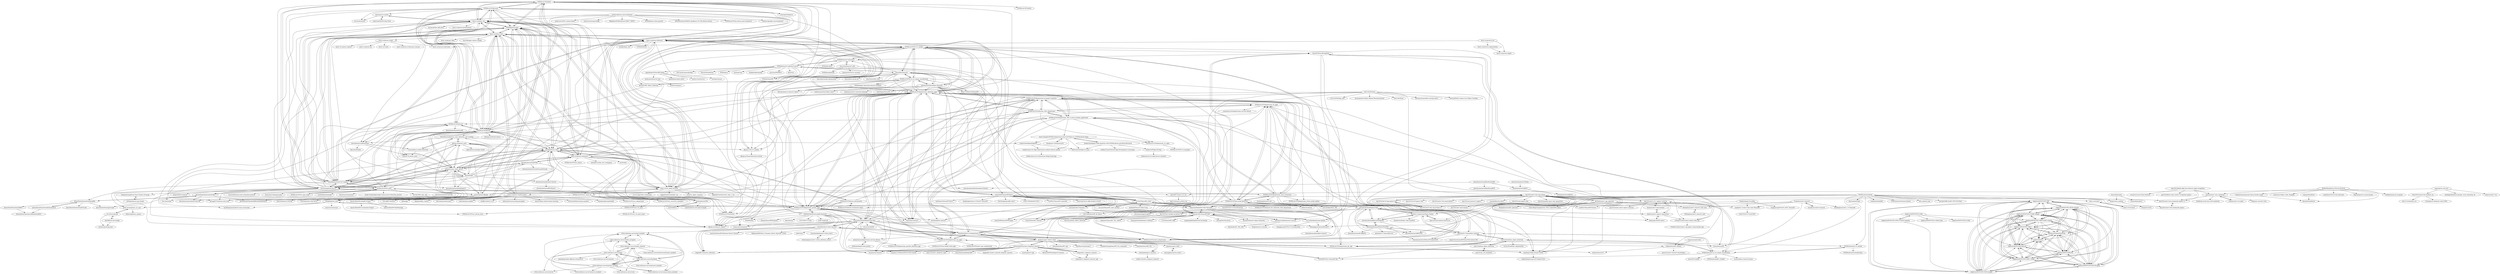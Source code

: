 digraph G {
"NVIDIA-AI-IOT/jetbot" -> "NVIDIA-AI-IOT/jetracer"
"NVIDIA-AI-IOT/jetbot" -> "dusty-nv/jetson-inference"
"NVIDIA-AI-IOT/jetbot" -> "dusty-nv/jetbot_ros"
"NVIDIA-AI-IOT/jetbot" -> "NVIDIA/jetson-gpio"
"NVIDIA-AI-IOT/jetbot" -> "NVIDIA-AI-IOT/jetcam"
"NVIDIA-AI-IOT/jetbot" -> "JetsonHacksNano/CSI-Camera"
"NVIDIA-AI-IOT/jetbot" -> "rbonghi/jetson_stats"
"NVIDIA-AI-IOT/jetbot" -> "dusty-nv/ros_deep_learning"
"NVIDIA-AI-IOT/jetbot" -> "NVIDIA-AI-IOT/torch2trt" ["e"=1]
"NVIDIA-AI-IOT/jetbot" -> "jkjung-avt/tensorrt_demos" ["e"=1]
"NVIDIA-AI-IOT/jetbot" -> "autorope/donkeycar" ["e"=1]
"NVIDIA-AI-IOT/jetbot" -> "NVIDIA-AI-IOT/deepstream_reference_apps"
"NVIDIA-AI-IOT/jetbot" -> "NVIDIA-AI-IOT/trt_pose"
"NVIDIA-AI-IOT/jetbot" -> "NVIDIA/TensorRT" ["e"=1]
"NVIDIA-AI-IOT/jetbot" -> "NVIDIA-AI-IOT/redtail" ["e"=1]
"NVIDIA-AI-IOT/deepstream-occupancy-analytics" -> "NVIDIA-AI-IOT/deepstream_tao_apps"
"NVIDIA-AI-IOT/deepstream-occupancy-analytics" -> "NVIDIA-AI-IOT/yolov4_deepstream" ["e"=1]
"NVIDIA-AI-IOT/deepstream-occupancy-analytics" -> "NVIDIA-AI-IOT/redaction_with_deepstream"
"NVIDIA-AI-IOT/deepstream-occupancy-analytics" -> "DanaHan/Yolov5-in-Deepstream-5.0"
"NVIDIA-AI-IOT/deepstream-occupancy-analytics" -> "thatbrguy/Deep-Stream-ONNX"
"NVIDIA-AI-IOT/deepstream-occupancy-analytics" -> "NVIDIA-AI-IOT/deepstream_360_d_smart_parking_application"
"NVIDIA-AI-IOT/deepstream-occupancy-analytics" -> "NVIDIA-AI-IOT/deepstream_python_apps"
"NVIDIA-AI-IOT/deepstream-occupancy-analytics" -> "NVIDIA-AI-IOT/deepstream_reference_apps"
"NVIDIA-AI-IOT/deepstream-occupancy-analytics" -> "marcoslucianops/DeepStream-Yolo"
"NVIDIA-AI-IOT/deepstream-occupancy-analytics" -> "NVIDIA-AI-IOT/face-mask-detection"
"NVIDIA-AI-IOT/deepstream-occupancy-analytics" -> "NVIDIA-AI-IOT/deepstream_pose_estimation"
"NVIDIA-AI-IOT/deepstream-occupancy-analytics" -> "NVIDIA-AI-IOT/deepstream_tlt_apps"
"NVIDIA-AI-IOT/deepstream_pose_estimation" -> "NVIDIA-AI-IOT/trt_pose"
"NVIDIA-AI-IOT/deepstream_pose_estimation" -> "NVIDIA-AI-IOT/yolov4_deepstream" ["e"=1]
"NVIDIA-AI-IOT/deepstream_pose_estimation" -> "NVIDIA-AI-IOT/deepstream-occupancy-analytics"
"NVIDIA-AI-IOT/deepstream_pose_estimation" -> "NVIDIA-AI-IOT/face-mask-detection"
"NVIDIA-AI-IOT/deepstream_pose_estimation" -> "NVIDIA-AI-IOT/deepstream_tlt_apps"
"NVIDIA-AI-IOT/deepstream_pose_estimation" -> "NVIDIA-AI-IOT/deepstream_reference_apps"
"NVIDIA-AI-IOT/deepstream_pose_estimation" -> "zerollzeng/tensorrt-zoo"
"NVIDIA-AI-IOT/deepstream_pose_estimation" -> "thatbrguy/Deep-Stream-ONNX"
"NVIDIA-AI-IOT/deepstream_pose_estimation" -> "NVIDIA-AI-IOT/deepstream_triton_model_deploy"
"NVIDIA-AI-IOT/deepstream_pose_estimation" -> "NVIDIA-AI-IOT/deepstream_360_d_smart_parking_application"
"jetsonhacks/jetsonUtilities" -> "jetsonhacks/installROS"
"rbonghi/jetson_stats" -> "dusty-nv/jetson-inference"
"rbonghi/jetson_stats" -> "jkjung-avt/tensorrt_demos" ["e"=1]
"rbonghi/jetson_stats" -> "dusty-nv/ros_deep_learning"
"rbonghi/jetson_stats" -> "rbonghi/jetson_easy"
"rbonghi/jetson_stats" -> "Pyrestone/jetson-fan-ctl"
"rbonghi/jetson_stats" -> "mdegans/nano_build_opencv"
"rbonghi/jetson_stats" -> "dusty-nv/jetson-containers"
"rbonghi/jetson_stats" -> "JetsonHacksNano/CSI-Camera"
"rbonghi/jetson_stats" -> "NVIDIA/jetson-gpio"
"rbonghi/jetson_stats" -> "NVIDIA-AI-IOT/jetcam"
"rbonghi/jetson_stats" -> "NVIDIA-AI-IOT/deepstream_python_apps"
"rbonghi/jetson_stats" -> "NVIDIA-AI-IOT/jetbot"
"rbonghi/jetson_stats" -> "NVIDIA-AI-IOT/deepstream_reference_apps"
"rbonghi/jetson_stats" -> "NVIDIA-AI-IOT/torch2trt" ["e"=1]
"rbonghi/jetson_stats" -> "NVIDIA-AI-IOT/jetson_benchmarks"
"slightech/MYNT-EYE-OKVIS-Sample" -> "slightech/MYNT-EYE-VIORB-Sample"
"slightech/MYNT-EYE-OKVIS-Sample" -> "slightech/MYNT-EYE-ROS-Wrapper"
"slightech/MYNT-EYE-OKVIS-Sample" -> "slightech/MYNT-SDK-Android"
"slightech/MYNT-EYE-OKVIS-Sample" -> "slightech/MYNT-EYE-VINS-Sample"
"slightech/MYNT-EYE-OKVIS-Sample" -> "slightech/MYNT-EYE-SDK-2-Guide"
"slightech/MYNT-EYE-OKVIS-Sample" -> "slightech/MYNT-SDK-IOS"
"slightech/MYNT-EYE-OKVIS-Sample" -> "slightech/linter"
"slightech/MYNT-EYE-OKVIS-Sample" -> "slightech/STHoshiTextField"
"slightech/MYNT-EYE-OKVIS-Sample" -> "slightech/MYNT-EYE-SDK-2"
"slightech/MYNT-EYE-OKVIS-Sample" -> "slightech/MYNT-EYE-ORB-SLAM2-Sample"
"slightech/MYNT-EYE-OKVIS-Sample" -> "slightech/MYNT-EYE-SDK"
"slightech/MYNT-EYE-ORB-SLAM2-Sample" -> "slightech/MYNT-EYE-VIORB-Sample"
"slightech/MYNT-EYE-ORB-SLAM2-Sample" -> "slightech/MYNT-EYE-VINS-Sample"
"slightech/MYNT-EYE-ORB-SLAM2-Sample" -> "slightech/MYNT-EYE-ROS-Wrapper"
"slightech/MYNT-EYE-ORB-SLAM2-Sample" -> "slightech/MYNT-EYE-OKVIS-Sample"
"slightech/MYNT-EYE-ORB-SLAM2-Sample" -> "slightech/MYNT-EYE-SDK-2-Guide"
"slightech/MYNT-EYE-ORB-SLAM2-Sample" -> "slightech/MYNT-EYE-SDK-2"
"slightech/MYNT-EYE-ORB-SLAM2-Sample" -> "slightech/MYNT-SDK-Android"
"slightech/MYNT-EYE-ORB-SLAM2-Sample" -> "slightech/STHoshiTextField"
"slightech/MYNT-EYE-ORB-SLAM2-Sample" -> "slightech/linter"
"slightech/MYNT-EYE-ORB-SLAM2-Sample" -> "slightech/MYNT-SDK-IOS"
"slightech/MYNT-EYE-ORB-SLAM2-Sample" -> "slightech/MYNT-EYE-SDK"
"slightech/MYNT-EYE-ROS-Wrapper" -> "slightech/MYNT-EYE-SDK-2-Guide"
"slightech/MYNT-EYE-ROS-Wrapper" -> "slightech/MYNT-EYE-SDK-2"
"slightech/MYNT-EYE-ROS-Wrapper" -> "slightech/MYNT-SDK-Android"
"slightech/MYNT-EYE-ROS-Wrapper" -> "slightech/linter"
"slightech/MYNT-EYE-ROS-Wrapper" -> "slightech/MYNT-EYE-VIORB-Sample"
"slightech/MYNT-EYE-ROS-Wrapper" -> "slightech/MYNT-SDK-IOS"
"slightech/MYNT-EYE-ROS-Wrapper" -> "slightech/STHoshiTextField"
"slightech/MYNT-EYE-ROS-Wrapper" -> "slightech/MYNT-EYE-OKVIS-Sample"
"slightech/MYNT-EYE-ROS-Wrapper" -> "slightech/MYNT-EYE-SDK"
"slightech/MYNT-EYE-ROS-Wrapper" -> "slightech/MYNT-EYE-VINS-Sample"
"slightech/MYNT-EYE-ROS-Wrapper" -> "slightech/MYNT-EYE-ORB-SLAM2-Sample"
"slightech/MYNT-EYE-SDK" -> "slightech/MYNT-EYE-ROS-Wrapper"
"slightech/MYNT-EYE-SDK" -> "slightech/MYNT-EYE-SDK-2"
"slightech/MYNT-EYE-SDK" -> "slightech/MYNT-EYE-SDK-2-Guide"
"slightech/MYNT-EYE-SDK" -> "slightech/MYNT-SDK-Android"
"slightech/MYNT-EYE-SDK" -> "slightech/MYNT-EYE-OKVIS-Sample"
"slightech/MYNT-EYE-SDK" -> "slightech/MYNT-EYE-VINS-Sample"
"slightech/MYNT-EYE-SDK" -> "slightech/MYNT-EYE-VIORB-Sample"
"slightech/MYNT-EYE-SDK" -> "slightech/MYNT-SDK-IOS"
"slightech/MYNT-EYE-SDK" -> "slightech/STHoshiTextField"
"slightech/MYNT-EYE-SDK" -> "slightech/linter"
"slightech/MYNT-EYE-SDK" -> "slightech/MYNT-EYE-ORB-SLAM2-Sample"
"slightech/MYNT-EYE-SDK-2" -> "slightech/MYNT-EYE-SDK-2-Guide"
"slightech/MYNT-EYE-SDK-2" -> "slightech/linter"
"slightech/MYNT-EYE-SDK-2" -> "slightech/MYNT-EYE-ROS-Wrapper"
"slightech/MYNT-EYE-SDK-2" -> "slightech/STHoshiTextField"
"slightech/MYNT-EYE-SDK-2" -> "slightech/MYNT-EYE-VIORB-Sample"
"slightech/MYNT-EYE-SDK-2" -> "slightech/MYNT-SDK-Android"
"slightech/MYNT-EYE-SDK-2" -> "slightech/MYNT-SDK-IOS"
"slightech/MYNT-EYE-SDK-2" -> "slightech/MYNT-EYE-VINS-Sample"
"slightech/MYNT-EYE-SDK-2" -> "slightech/MYNT-EYE-OKVIS-Sample"
"slightech/MYNT-EYE-SDK-2" -> "slightech/MYNT-EYE-SDK"
"slightech/MYNT-EYE-SDK-2" -> "slightech/MYNT-EYE-ORB-SLAM2-Sample"
"slightech/MYNT-EYE-SDK-2-Guide" -> "slightech/MYNT-EYE-SDK-2"
"slightech/MYNT-EYE-SDK-2-Guide" -> "slightech/linter"
"slightech/MYNT-EYE-SDK-2-Guide" -> "slightech/MYNT-EYE-ROS-Wrapper"
"slightech/MYNT-EYE-SDK-2-Guide" -> "slightech/STHoshiTextField"
"slightech/MYNT-EYE-SDK-2-Guide" -> "slightech/MYNT-SDK-Android"
"slightech/MYNT-EYE-SDK-2-Guide" -> "slightech/MYNT-EYE-VIORB-Sample"
"slightech/MYNT-EYE-SDK-2-Guide" -> "slightech/MYNT-SDK-IOS"
"slightech/MYNT-EYE-SDK-2-Guide" -> "slightech/MYNT-EYE-OKVIS-Sample"
"slightech/MYNT-EYE-VINS-Sample" -> "slightech/MYNT-EYE-VIORB-Sample"
"slightech/MYNT-EYE-VINS-Sample" -> "slightech/MYNT-EYE-ROS-Wrapper"
"slightech/MYNT-EYE-VINS-Sample" -> "slightech/MYNT-EYE-OKVIS-Sample"
"slightech/MYNT-EYE-VINS-Sample" -> "slightech/MYNT-EYE-SDK-2"
"slightech/MYNT-EYE-VINS-Sample" -> "slightech/MYNT-EYE-SDK-2-Guide"
"slightech/MYNT-EYE-VINS-Sample" -> "slightech/MYNT-SDK-Android"
"slightech/MYNT-EYE-VINS-Sample" -> "slightech/MYNT-SDK-IOS"
"slightech/MYNT-EYE-VINS-Sample" -> "slightech/MYNT-EYE-ORB-SLAM2-Sample"
"slightech/MYNT-EYE-VINS-Sample" -> "slightech/linter"
"slightech/MYNT-EYE-VINS-Sample" -> "slightech/STHoshiTextField"
"slightech/MYNT-EYE-VINS-Sample" -> "slightech/MYNT-EYE-SDK"
"slightech/MYNT-EYE-VIORB-Sample" -> "slightech/MYNT-EYE-ROS-Wrapper"
"slightech/MYNT-EYE-VIORB-Sample" -> "slightech/MYNT-EYE-SDK-2-Guide"
"slightech/MYNT-EYE-VIORB-Sample" -> "slightech/MYNT-EYE-OKVIS-Sample"
"slightech/MYNT-EYE-VIORB-Sample" -> "slightech/MYNT-EYE-VINS-Sample"
"slightech/MYNT-EYE-VIORB-Sample" -> "slightech/linter"
"slightech/MYNT-EYE-VIORB-Sample" -> "slightech/MYNT-EYE-SDK-2"
"slightech/MYNT-EYE-VIORB-Sample" -> "slightech/STHoshiTextField"
"slightech/MYNT-EYE-VIORB-Sample" -> "slightech/MYNT-SDK-Android"
"slightech/MYNT-EYE-VIORB-Sample" -> "slightech/MYNT-SDK-IOS"
"slightech/MYNT-EYE-VIORB-Sample" -> "slightech/MYNT-EYE-ORB-SLAM2-Sample"
"slightech/MYNT-EYE-VIORB-Sample" -> "slightech/MYNT-EYE-SDK"
"slightech/MYNT-SDK-Android" -> "slightech/MYNT-SDK-IOS"
"slightech/MYNT-SDK-Android" -> "slightech/linter"
"slightech/MYNT-SDK-Android" -> "slightech/STHoshiTextField"
"slightech/MYNT-SDK-Android" -> "slightech/MYNT-EYE-ROS-Wrapper"
"slightech/MYNT-SDK-Android" -> "slightech/MYNT-EYE-SDK-2-Guide"
"slightech/MYNT-SDK-Android" -> "slightech/MYNT-EYE-SDK-2"
"slightech/MYNT-SDK-Android" -> "slightech/MYNT-EYE-VIORB-Sample"
"slightech/MYNT-SDK-Android" -> "slightech/MYNT-EYE-OKVIS-Sample"
"slightech/MYNT-SDK-IOS" -> "slightech/MYNT-SDK-Android"
"slightech/MYNT-SDK-IOS" -> "slightech/STHoshiTextField"
"slightech/MYNT-SDK-IOS" -> "slightech/linter"
"slightech/MYNT-SDK-IOS" -> "slightech/MYNT-EYE-ROS-Wrapper"
"slightech/MYNT-SDK-IOS" -> "slightech/MYNT-EYE-SDK-2-Guide"
"slightech/MYNT-SDK-IOS" -> "slightech/MYNT-EYE-SDK-2"
"slightech/MYNT-SDK-IOS" -> "slightech/MYNT-EYE-VIORB-Sample"
"slightech/MYNT-SDK-IOS" -> "slightech/MYNT-EYE-OKVIS-Sample"
"slightech/MYNT-SDK-IOS" -> "slightech/MYNT-EYE-VINS-Sample"
"slightech/linter" -> "slightech/MYNT-EYE-SDK-2-Guide"
"slightech/linter" -> "slightech/STHoshiTextField"
"slightech/linter" -> "slightech/MYNT-SDK-Android"
"NVIDIA-AI-IOT/jetracer" -> "NVIDIA-AI-IOT/jetbot"
"NVIDIA-AI-IOT/jetracer" -> "NVIDIA-AI-IOT/jetcam"
"NVIDIA-AI-IOT/jetracer" -> "NVIDIA-AI-IOT/jetcard"
"NVIDIA-AI-IOT/jetracer" -> "dusty-nv/jetbot_ros"
"NVIDIA-AI-IOT/jetracer" -> "autorope/donkeycar" ["e"=1]
"NVIDIA-AI-IOT/jetracer" -> "bastulli/AutoCarJetsonNano"
"NVIDIA-AI-IOT/jetracer" -> "prl-mushr/mushr"
"NVIDIA-AI-IOT/jetracer" -> "rbonghi/jetson_stats"
"NVIDIA-AI-IOT/jetracer" -> "dusty-nv/jetson-inference"
"NVIDIA-AI-IOT/jetracer" -> "dusty-nv/ros_deep_learning"
"NVIDIA-AI-IOT/jetracer" -> "imeshsps/ros-navbot"
"NVIDIA-AI-IOT/jetracer" -> "JetsonHacksNano/CSI-Camera"
"NVIDIA-AI-IOT/jetracer" -> "NVIDIA-AI-IOT/trt_pose"
"NVIDIA-AI-IOT/jetracer" -> "NVIDIA/jetson-gpio"
"NVIDIA-AI-IOT/jetracer" -> "dusty-nv/jetson-containers"
"dusty-nv/jetson-inference" -> "NVIDIA-AI-IOT/jetbot"
"dusty-nv/jetson-inference" -> "NVIDIA-AI-IOT/torch2trt" ["e"=1]
"dusty-nv/jetson-inference" -> "NVIDIA/TensorRT" ["e"=1]
"dusty-nv/jetson-inference" -> "wang-xinyu/tensorrtx" ["e"=1]
"dusty-nv/jetson-inference" -> "rbonghi/jetson_stats"
"dusty-nv/jetson-inference" -> "dusty-nv/ros_deep_learning"
"dusty-nv/jetson-inference" -> "jkjung-avt/tensorrt_demos" ["e"=1]
"dusty-nv/jetson-inference" -> "onnx/onnx-tensorrt" ["e"=1]
"dusty-nv/jetson-inference" -> "NVIDIA-AI-IOT/deepstream_reference_apps"
"dusty-nv/jetson-inference" -> "dusty-nv/jetson-utils"
"dusty-nv/jetson-inference" -> "NVIDIA/DIGITS" ["e"=1]
"dusty-nv/jetson-inference" -> "NVIDIA-AI-IOT/deepstream_python_apps"
"dusty-nv/jetson-inference" -> "nwojke/deep_sort" ["e"=1]
"dusty-nv/jetson-inference" -> "JetsonHacksNano/CSI-Camera"
"dusty-nv/jetson-inference" -> "NVIDIA-AI-IOT/tf_trt_models"
"SeanAvery/yolov5-tensorrt" -> "TrojanXu/yolov5-tensorrt"
"hpc203/yolov34-cpp-opencv-dnn" -> "hpc203/yolov5-dnn-cpp-python-v2"
"hpc203/yolov34-cpp-opencv-dnn" -> "hpc203/yolov5-dnn-cpp-python"
"RichardoMrMu/yolov5-deepsort-tensorrt" -> "RichardoMrMu/deepsort-tensorrt"
"RichardoMrMu/yolov5-deepsort-tensorrt" -> "cong/yolov5_deepsort_tensorrt"
"RichardoMrMu/yolov5-deepsort-tensorrt" -> "cong/yolov5_deepsort_tensorrt_cpp"
"RichardoMrMu/yolov5-deepsort-tensorrt" -> "Zhou-sx/yolov5_Deepsort_rknn" ["e"=1]
"RichardoMrMu/yolov5-deepsort-tensorrt" -> "guojianyang/cv-detect-robot"
"RichardoMrMu/yolov5-deepsort-tensorrt" -> "shaoshengsong/DeepSORT" ["e"=1]
"RichardoMrMu/yolov5-deepsort-tensorrt" -> "linghu8812/tensorrt_inference" ["e"=1]
"RichardoMrMu/yolov5-deepsort-tensorrt" -> "GesilaA/deepsort_tensorrt"
"RichardoMrMu/yolov5-deepsort-tensorrt" -> "enazoe/yolo-tensorrt" ["e"=1]
"RichardoMrMu/yolov5-deepsort-tensorrt" -> "Linaom1214/TensorRT-For-YOLO-Series" ["e"=1]
"RichardoMrMu/yolov5-deepsort-tensorrt" -> "DanaHan/Yolov5-in-Deepstream-5.0"
"RichardoMrMu/yolov5-deepsort-tensorrt" -> "linghu8812/yolov5_fastreid_deepsort_tensorrt" ["e"=1]
"RichardoMrMu/yolov5-deepsort-tensorrt" -> "mcximing/sort-cpp" ["e"=1]
"hpc203/yolov5-v6.1-opencv-onnxrun" -> "hpc203/yolov5-dnn-cpp-python"
"hpc203/yolov5-v6.1-opencv-onnxrun" -> "Hexmagic/ONNX-yolov5"
"hpc203/yolov5-v6.1-opencv-onnxrun" -> "UNeedCryDear/yolov5-opencv-dnn-cpp"
"hpc203/yolov5-v6.1-opencv-onnxrun" -> "doleron/yolov5-opencv-cpp-python"
"hpc203/yolov5-v6.1-opencv-onnxrun" -> "hpc203/rotate-yolov5-opencv-onnxrun"
"hpc203/yolov5-v6.1-opencv-onnxrun" -> "hpc203/yolov5-dnn-cpp-python-v2"
"hpc203/yolov5-v6.1-opencv-onnxrun" -> "itsnine/yolov5-onnxruntime"
"NVIDIA/tensorrt-inference-server" -> "opentibiabr/OTServBR-Global"
"NVIDIA/tensorrt-inference-server" -> "NVIDIA/tensorrt-laboratory"
"NVIDIA/tensorrt-inference-server" -> "tensorflow/tensorrt"
"NVIDIA/tensorrt-inference-server" -> "onnx/onnx-tensorrt" ["e"=1]
"NVIDIA/tensorrt-inference-server" -> "NVIDIA/TensorRT" ["e"=1]
"NVIDIA/tensorrt-inference-server" -> "NVIDIA/DALI" ["e"=1]
"NVIDIA/tensorrt-inference-server" -> "NVIDIA/nccl" ["e"=1]
"NVIDIA/tensorrt-inference-server" -> "intel/mkl-dnn" ["e"=1]
"NVIDIA/tensorrt-inference-server" -> "PaddlePaddle/Anakin" ["e"=1]
"NVIDIA/tensorrt-inference-server" -> "pytorch/QNNPACK" ["e"=1]
"NVIDIA/tensorrt-inference-server" -> "dmlc/tvm" ["e"=1]
"NVIDIA/tensorrt-inference-server" -> "NVIDIA-AI-IOT/tf_trt_models"
"NVIDIA/tensorrt-inference-server" -> "NervanaSystems/distiller" ["e"=1]
"NVIDIA/tensorrt-inference-server" -> "Tencent/PocketFlow" ["e"=1]
"NVIDIA/tensorrt-inference-server" -> "LitLeo/TensorRT_Tutorial" ["e"=1]
"Yonv1943/Python" -> "DanaHan/Yolov5-in-Deepstream-5.0"
"Yonv1943/Python" -> "1424234500/help_note"
"Yonv1943/Python" -> "njvisionpower/Safety-Helmet-Wearing-Dataset" ["e"=1]
"Yonv1943/Python" -> "guojianyang/cv-detect-robot"
"Yonv1943/Python" -> "Yonv1943/Eyes"
"Yonv1943/Python" -> "Byronnar/tensorflow-serving-yolov3" ["e"=1]
"Yonv1943/Python" -> "enazoe/yolo-tensorrt" ["e"=1]
"Yonv1943/Python" -> "NVIDIA-AI-IOT/deepstream-occupancy-analytics"
"Yonv1943/Python" -> "LeonLok/Multi-Camera-Live-Object-Tracking" ["e"=1]
"Yonv1943/Python" -> "hpc203/yolov5-dnn-cpp-python"
"Yonv1943/Python" -> "Syencil/tensorRT" ["e"=1]
"NVIDIA/jetson-gpio" -> "pjueon/JetsonGPIO"
"NVIDIA/jetson-gpio" -> "NVIDIA-AI-IOT/jetcam"
"NVIDIA/jetson-gpio" -> "JetsonHacksNano/CSI-Camera"
"NVIDIA/jetson-gpio" -> "dusty-nv/jetbot_ros"
"NVIDIA/jetson-gpio" -> "dusty-nv/ros_deep_learning"
"NVIDIA/jetson-gpio" -> "NVIDIA-AI-IOT/jetbot"
"NVIDIA/jetson-gpio" -> "rbonghi/jetson_stats"
"NVIDIA/jetson-gpio" -> "dusty-nv/jetson-utils"
"NVIDIA/jetson-gpio" -> "dusty-nv/jetson-inference"
"NVIDIA/jetson-gpio" -> "NVIDIA-AI-IOT/jetcard"
"NVIDIA/jetson-gpio" -> "Pyrestone/jetson-fan-ctl"
"NVIDIA/jetson-gpio" -> "mdegans/nano_build_opencv"
"NVIDIA/jetson-gpio" -> "NVIDIA-AI-IOT/deepstream_python_apps"
"NVIDIA/jetson-gpio" -> "NVIDIA-AI-IOT/jetracer"
"NVIDIA/jetson-gpio" -> "bastulli/AutoCarJetsonNano"
"amaork/libi2c" -> "pjueon/JetsonGPIO"
"dusty-nv/jetson-containers" -> "dusty-nv/ros_deep_learning"
"dusty-nv/jetson-containers" -> "dusty-nv/jetson-utils"
"dusty-nv/jetson-containers" -> "rbonghi/jetson_stats"
"dusty-nv/jetson-containers" -> "dusty-nv/jetson-inference"
"dusty-nv/jetson-containers" -> "NVIDIA-AI-IOT/ros2_jetson"
"dusty-nv/jetson-containers" -> "athackst/vscode_ros2_workspace" ["e"=1]
"dusty-nv/jetson-containers" -> "mdegans/nano_build_opencv"
"dusty-nv/jetson-containers" -> "jkjung-avt/tensorrt_demos" ["e"=1]
"dusty-nv/jetson-containers" -> "dusty-nv/jetbot_ros"
"dusty-nv/jetson-containers" -> "osrf/rocker" ["e"=1]
"dusty-nv/jetson-containers" -> "NVIDIA-AI-IOT/jetcam"
"dusty-nv/jetson-containers" -> "NVIDIA-AI-IOT/ros2_torch_trt"
"dusty-nv/jetson-containers" -> "NVIDIA-AI-IOT/deepstream_python_apps"
"dusty-nv/jetson-containers" -> "NVIDIA-AI-IOT/deepstream_reference_apps"
"dusty-nv/jetson-containers" -> "jetsonhacks/rootOnNVMe"
"JetsonHacksNano/installLibrealsense" -> "JetsonHacksNano/installRealSenseROS"
"JetsonHacksNano/installLibrealsense" -> "JetsonHacksNano/installSwapfile"
"NVIDIA-AI-IOT/tf_trt_models" -> "NVIDIA-AI-IOT/tf_to_trt_image_classification"
"NVIDIA-AI-IOT/tf_trt_models" -> "tensorflow/tensorrt"
"NVIDIA-AI-IOT/tf_trt_models" -> "jkjung-avt/tf_trt_models"
"NVIDIA-AI-IOT/tf_trt_models" -> "ardianumam/Tensorflow-TensorRT"
"NVIDIA-AI-IOT/tf_trt_models" -> "NVIDIA-AI-IOT/deepstream_reference_apps"
"NVIDIA-AI-IOT/tf_trt_models" -> "Cw-zero/TensorRT_yolo3"
"NVIDIA-AI-IOT/tf_trt_models" -> "Ghustwb/MobileNet-SSD-TensorRT"
"NVIDIA-AI-IOT/tf_trt_models" -> "lewes6369/TensorRT-Yolov3"
"NVIDIA-AI-IOT/tf_trt_models" -> "AastaNV/TRT_object_detection"
"NVIDIA-AI-IOT/tf_trt_models" -> "jkjung-avt/tensorrt_demos" ["e"=1]
"NVIDIA-AI-IOT/tf_trt_models" -> "dusty-nv/jetson-inference"
"NVIDIA-AI-IOT/tf_trt_models" -> "chenzhi1992/TensorRT-SSD"
"NVIDIA-AI-IOT/tf_trt_models" -> "AastaNV/Face-Recognition"
"NVIDIA-AI-IOT/tf_trt_models" -> "NVIDIA/tensorrt-laboratory"
"NVIDIA-AI-IOT/tf_trt_models" -> "onnx/onnx-tensorrt" ["e"=1]
"Pyrestone/jetson-fan-ctl" -> "mdegans/nano_build_opencv"
"Pyrestone/jetson-fan-ctl" -> "rbonghi/jetson_stats"
"Pyrestone/jetson-fan-ctl" -> "jkjung-avt/jetson_nano"
"Pyrestone/jetson-fan-ctl" -> "NVIDIA/jetson-gpio"
"Pyrestone/jetson-fan-ctl" -> "JetsonHacksNano/CSI-Camera"
"Pyrestone/jetson-fan-ctl" -> "JetsonHacksNano/installSwapfile"
"Pyrestone/jetson-fan-ctl" -> "dusty-nv/jetson-utils"
"Pyrestone/jetson-fan-ctl" -> "jocover/jetson-ffmpeg"
"Pyrestone/jetson-fan-ctl" -> "JetsonHacksNano/rootOnUSB"
"Pyrestone/jetson-fan-ctl" -> "NVIDIA-AI-IOT/jetcam"
"Pyrestone/jetson-fan-ctl" -> "NVIDIA-AI-IOT/jetcard"
"Pyrestone/jetson-fan-ctl" -> "hooperbill/fan-daemon"
"Pyrestone/jetson-fan-ctl" -> "dusty-nv/jetbot_ros"
"Pyrestone/jetson-fan-ctl" -> "karaage0703/jetson-nano-tools"
"Pyrestone/jetson-fan-ctl" -> "Qengineering/Jetson-Nano-Ubuntu-20-image"
"pjueon/JetsonGPIO" -> "amaork/libi2c"
"pjueon/JetsonGPIO" -> "NVIDIA/jetson-gpio"
"pjueon/JetsonGPIO" -> "valentis/jetson-nano-gpio-example"
"bastulli/AutoCarJetsonNano" -> "tikurahul/donkey"
"bastulli/AutoCarJetsonNano" -> "dusty-nv/jetbot_ros"
"bastulli/AutoCarJetsonNano" -> "csvance/keras-mobile-detectnet"
"bastulli/AutoCarJetsonNano" -> "Tony607/tf_jetson_nano"
"NVIDIA-AI-IOT/deepstream_python_apps" -> "marcoslucianops/DeepStream-Yolo"
"NVIDIA-AI-IOT/deepstream_python_apps" -> "NVIDIA-AI-IOT/deepstream_reference_apps"
"NVIDIA-AI-IOT/deepstream_python_apps" -> "NVIDIA-AI-IOT/yolov4_deepstream" ["e"=1]
"NVIDIA-AI-IOT/deepstream_python_apps" -> "NVIDIA-AI-IOT/deepstream-occupancy-analytics"
"NVIDIA-AI-IOT/deepstream_python_apps" -> "NVIDIA-AI-IOT/deepstream_360_d_smart_parking_application"
"NVIDIA-AI-IOT/deepstream_python_apps" -> "NVIDIA-AI-IOT/deepstream_lpr_app"
"NVIDIA-AI-IOT/deepstream_python_apps" -> "NVIDIA-AI-IOT/deepstream_tlt_apps"
"NVIDIA-AI-IOT/deepstream_python_apps" -> "jkjung-avt/tensorrt_demos" ["e"=1]
"NVIDIA-AI-IOT/deepstream_python_apps" -> "NVIDIA-AI-IOT/torch2trt" ["e"=1]
"NVIDIA-AI-IOT/deepstream_python_apps" -> "dusty-nv/jetson-inference"
"NVIDIA-AI-IOT/deepstream_python_apps" -> "wang-xinyu/tensorrtx" ["e"=1]
"NVIDIA-AI-IOT/deepstream_python_apps" -> "DanaHan/Yolov5-in-Deepstream-5.0"
"NVIDIA-AI-IOT/deepstream_python_apps" -> "NVIDIA-AI-IOT/deepstream_tao_apps"
"NVIDIA-AI-IOT/deepstream_python_apps" -> "NVIDIA-AI-IOT/redaction_with_deepstream"
"NVIDIA-AI-IOT/deepstream_python_apps" -> "NVIDIA/VideoProcessingFramework"
"NVIDIA-AI-IOT/deepstream_reference_apps" -> "NVIDIA-AI-IOT/deepstream_python_apps"
"NVIDIA-AI-IOT/deepstream_reference_apps" -> "NVIDIA-AI-IOT/redaction_with_deepstream"
"NVIDIA-AI-IOT/deepstream_reference_apps" -> "marcoslucianops/DeepStream-Yolo"
"NVIDIA-AI-IOT/deepstream_reference_apps" -> "NVIDIA-AI-IOT/deepstream_360_d_smart_parking_application"
"NVIDIA-AI-IOT/deepstream_reference_apps" -> "lewes6369/TensorRT-Yolov3"
"NVIDIA-AI-IOT/deepstream_reference_apps" -> "NVIDIA-AI-IOT/tf_trt_models"
"NVIDIA-AI-IOT/deepstream_reference_apps" -> "enazoe/yolo-tensorrt" ["e"=1]
"NVIDIA-AI-IOT/deepstream_reference_apps" -> "NVIDIA-AI-IOT/yolov4_deepstream" ["e"=1]
"NVIDIA-AI-IOT/deepstream_reference_apps" -> "onnx/onnx-tensorrt" ["e"=1]
"NVIDIA-AI-IOT/deepstream_reference_apps" -> "NVIDIA-AI-IOT/deepstream_tao_apps"
"NVIDIA-AI-IOT/deepstream_reference_apps" -> "NVIDIA-AI-IOT/deepstream-occupancy-analytics"
"NVIDIA-AI-IOT/deepstream_reference_apps" -> "dusty-nv/jetson-utils"
"NVIDIA-AI-IOT/deepstream_reference_apps" -> "dusty-nv/jetson-inference"
"NVIDIA-AI-IOT/deepstream_reference_apps" -> "DanaHan/Yolov5-in-Deepstream-5.0"
"NVIDIA-AI-IOT/deepstream_reference_apps" -> "jkjung-avt/tensorrt_demos" ["e"=1]
"marcoslucianops/DeepStream-Yolo" -> "NVIDIA-AI-IOT/deepstream_python_apps"
"marcoslucianops/DeepStream-Yolo" -> "NVIDIA-AI-IOT/yolov4_deepstream" ["e"=1]
"marcoslucianops/DeepStream-Yolo" -> "NVIDIA-AI-IOT/deepstream_reference_apps"
"marcoslucianops/DeepStream-Yolo" -> "DanaHan/Yolov5-in-Deepstream-5.0"
"marcoslucianops/DeepStream-Yolo" -> "enazoe/yolo-tensorrt" ["e"=1]
"marcoslucianops/DeepStream-Yolo" -> "wang-xinyu/tensorrtx" ["e"=1]
"marcoslucianops/DeepStream-Yolo" -> "ceccocats/tkDNN" ["e"=1]
"marcoslucianops/DeepStream-Yolo" -> "prominenceai/deepstream-services-library"
"marcoslucianops/DeepStream-Yolo" -> "jkjung-avt/tensorrt_demos" ["e"=1]
"marcoslucianops/DeepStream-Yolo" -> "NVIDIA-AI-IOT/deepstream-occupancy-analytics"
"marcoslucianops/DeepStream-Yolo" -> "linghu8812/tensorrt_inference" ["e"=1]
"marcoslucianops/DeepStream-Yolo" -> "Linaom1214/TensorRT-For-YOLO-Series" ["e"=1]
"marcoslucianops/DeepStream-Yolo" -> "isarsoft/yolov4-triton-tensorrt"
"marcoslucianops/DeepStream-Yolo" -> "guojianyang/cv-detect-robot"
"marcoslucianops/DeepStream-Yolo" -> "NVIDIA-AI-IOT/deepstream_lpr_app"
"Wulingtian/yolov5_tensorrt_int8" -> "Wulingtian/yolov5_tensorrt_int8_tools"
"hpc203/yolov5-dnn-cpp-python" -> "hpc203/yolov5-dnn-cpp-python-v2"
"hpc203/yolov5-dnn-cpp-python" -> "hpc203/yolov5-v6.1-opencv-onnxrun"
"hpc203/yolov5-dnn-cpp-python" -> "hpc203/yolov34-cpp-opencv-dnn"
"hpc203/yolov5-dnn-cpp-python" -> "hpc203/yolov5-face-landmarks-opencv-v2"
"hpc203/yolov5-dnn-cpp-python" -> "hpc203/yolox-opencv-dnn"
"hpc203/yolov5-dnn-cpp-python" -> "doleron/yolov5-opencv-cpp-python"
"hpc203/yolov5-dnn-cpp-python" -> "UNeedCryDear/yolov5-opencv-dnn-cpp"
"hpc203/yolov5-dnn-cpp-python" -> "hpc203/yolo-fastestv2-opencv" ["e"=1]
"hpc203/yolov5-dnn-cpp-python" -> "fb029ed/yolov5_cpp_openvino"
"hpc203/yolov5-dnn-cpp-python" -> "hpc203/nanodet-opncv-dnn-cpp-python"
"hpc203/yolov5-dnn-cpp-python" -> "hpc203/YOLOP-opencv-dnn" ["e"=1]
"hpc203/yolov5-dnn-cpp-python" -> "hpc203/yolov5-lite-onnxruntime"
"hpc203/yolov5-dnn-cpp-python" -> "yasenh/libtorch-yolov5" ["e"=1]
"hpc203/yolov5-dnn-cpp-python" -> "hpc203/yolov5-face-landmarks-opencv"
"hpc203/yolov5-dnn-cpp-python" -> "Hexmagic/ONNX-yolov5"
"hpc203/yolox-opencv-dnn" -> "hpc203/yolor-onnxruntime"
"Stephenfang51/tracklite" -> "zombie0117/yolov3-tiny-onnx-TensorRT"
"Stephenfang51/tracklite" -> "hungpowang/YOLOv4_MOT_TensorRT"
"Stephenfang51/tracklite" -> "GesilaA/deepsort_tensorrt"
"NVIDIA-AI-IOT/trt_pose" -> "NVIDIA-AI-IOT/trt_pose_hand"
"NVIDIA-AI-IOT/trt_pose" -> "NVIDIA-AI-IOT/deepstream_pose_estimation"
"NVIDIA-AI-IOT/trt_pose" -> "NVIDIA-AI-IOT/jetcam"
"NVIDIA-AI-IOT/trt_pose" -> "NVIDIA-AI-IOT/torch2trt" ["e"=1]
"NVIDIA-AI-IOT/trt_pose" -> "smellslikeml/ActionAI" ["e"=1]
"NVIDIA-AI-IOT/trt_pose" -> "NVIDIA-AI-IOT/deepstream_reference_apps"
"NVIDIA-AI-IOT/trt_pose" -> "NVIDIA-AI-IOT/deepstream_python_apps"
"NVIDIA-AI-IOT/trt_pose" -> "jkjung-avt/tensorrt_demos" ["e"=1]
"NVIDIA-AI-IOT/trt_pose" -> "dusty-nv/jetson-inference"
"NVIDIA-AI-IOT/trt_pose" -> "tensorlayer/hyperpose" ["e"=1]
"NVIDIA-AI-IOT/trt_pose" -> "Daniil-Osokin/lightweight-human-pose-estimation.pytorch" ["e"=1]
"NVIDIA-AI-IOT/trt_pose" -> "terryky/tflite_gles_app" ["e"=1]
"NVIDIA-AI-IOT/trt_pose" -> "microsoft/human-pose-estimation.pytorch" ["e"=1]
"NVIDIA-AI-IOT/trt_pose" -> "tensorlayer/openpose-plus" ["e"=1]
"NVIDIA-AI-IOT/trt_pose" -> "JetsonHacksNano/CSI-Camera"
"hpc203/10kinds-light-face-detector-align-recognition" -> "hpc203/yolov5-face-landmarks-opencv-v2"
"hpc203/10kinds-light-face-detector-align-recognition" -> "hpc203/libface-sface_detect-recognition-opencv"
"hpc203/10kinds-light-face-detector-align-recognition" -> "zeusees/License-Plate-Detector" ["e"=1]
"hpc203/10kinds-light-face-detector-align-recognition" -> "xialuxi/yolov5_face_landmark"
"jetsonhacks/installRealSenseSDK" -> "jetsonhacks/installRealSenseROS"
"jetsonhacks/installRealSenseSDK" -> "jetsonhacks/buildLibrealsense2Xavier"
"jetsonhacks/installRealSenseSDK" -> "jetsonhacks/installROS"
"DanaHan/Yolov5-in-Deepstream-5.0" -> "NVIDIA-AI-IOT/yolov4_deepstream" ["e"=1]
"DanaHan/Yolov5-in-Deepstream-5.0" -> "marcoslucianops/DeepStream-Yolo"
"DanaHan/Yolov5-in-Deepstream-5.0" -> "NVIDIA-AI-IOT/deepstream-occupancy-analytics"
"DanaHan/Yolov5-in-Deepstream-5.0" -> "NVIDIA-AI-IOT/deepstream_tao_apps"
"DanaHan/Yolov5-in-Deepstream-5.0" -> "prominenceai/deepstream-services-library"
"DanaHan/Yolov5-in-Deepstream-5.0" -> "isarsoft/yolov4-triton-tensorrt"
"DanaHan/Yolov5-in-Deepstream-5.0" -> "NVIDIA-AI-IOT/deepstream_tlt_apps"
"DanaHan/Yolov5-in-Deepstream-5.0" -> "guojianyang/cv-detect-robot"
"DanaHan/Yolov5-in-Deepstream-5.0" -> "NVIDIA-AI-IOT/deepstream_reference_apps"
"DanaHan/Yolov5-in-Deepstream-5.0" -> "enazoe/yolo-tensorrt" ["e"=1]
"DanaHan/Yolov5-in-Deepstream-5.0" -> "thatbrguy/Deep-Stream-ONNX"
"NVIDIA-AI-IOT/deepstream_tao_apps" -> "NVIDIA-AI-IOT/deepstream-occupancy-analytics"
"NVIDIA-AI-IOT/deepstream_tao_apps" -> "NVIDIA-AI-IOT/deepstream_parallel_inference_app"
"NVIDIA-AI-IOT/deepstream_tao_apps" -> "NVIDIA-AI-IOT/deepstream_lpr_app"
"NVIDIA-AI-IOT/deepstream_tao_apps" -> "NVIDIA-AI-IOT/yolov5_gpu_optimization"
"NVIDIA-AI-IOT/deepstream_tao_apps" -> "NVIDIA-AI-IOT/deepstream_reference_apps"
"NVIDIA-AI-IOT/deepstream_tao_apps" -> "NVIDIA-AI-IOT/tao-toolkit-triton-apps"
"NVIDIA-AI-IOT/deepstream_tao_apps" -> "DanaHan/Yolov5-in-Deepstream-5.0"
"ardianumam/Tensorflow-TensorRT" -> "NVIDIA-AI-IOT/tf_trt_models"
"ardianumam/Tensorflow-TensorRT" -> "NVIDIA-AI-IOT/tf_to_trt_image_classification"
"ardianumam/Tensorflow-TensorRT" -> "lewes6369/TensorRT-Yolov3"
"ardianumam/Tensorflow-TensorRT" -> "tensorflow/tensorrt"
"ardianumam/Tensorflow-TensorRT" -> "jkjung-avt/tf_trt_models"
"ardianumam/Tensorflow-TensorRT" -> "ardianumam/tensorflow-yolov3"
"ardianumam/Tensorflow-TensorRT" -> "Cw-zero/TensorRT_yolo3"
"ardianumam/Tensorflow-TensorRT" -> "talebolano/yolov3-network-slimming" ["e"=1]
"ardianumam/Tensorflow-TensorRT" -> "jeng1220/KerasToTensorRT"
"ardianumam/Tensorflow-TensorRT" -> "DataXujing/TensorRT_CV" ["e"=1]
"ardianumam/Tensorflow-TensorRT" -> "NVIDIA-AI-IOT/deepstream_reference_apps"
"ardianumam/Tensorflow-TensorRT" -> "LitLeo/TensorRT_Tutorial" ["e"=1]
"slightech/MYNT-EYE-S-SDK" -> "slightech/MYNT-EYE-VINS-FUSION-Samples"
"slightech/MYNT-EYE-S-SDK" -> "slightech/MYNT-EYE-D-SDK"
"slightech/MYNT-EYE-S-SDK" -> "slightech/MYNT-EYE-VINS-Sample"
"slightech/MYNT-EYE-S-SDK" -> "slightech/MYNT-EYE-ORB-SLAM2-Sample"
"slightech/MYNT-EYE-S-SDK" -> "slightech/MYNT-EYE-S-SDK-Guide"
"fb029ed/yolov5_cpp_openvino" -> "Wulingtian/nanodet_openvino"
"fb029ed/yolov5_cpp_openvino" -> "wdhao/tensorRT_Wheels"
"fb029ed/yolov5_cpp_openvino" -> "hpc203/yolov5-dnn-cpp-python"
"fb029ed/yolov5_cpp_openvino" -> "Wulingtian/yolov5_tensorrt_int8_tools"
"fb029ed/yolov5_cpp_openvino" -> "Chen-MingChang/pytorch_YOLO_OpenVINO_demo" ["e"=1]
"guojianyang/cv-detect-robot" -> "wdhao/tensorrtCV" ["e"=1]
"guojianyang/cv-detect-robot" -> "RichardoMrMu/yolov5-deepsort-tensorrt"
"guojianyang/cv-detect-robot" -> "marcoslucianops/DeepStream-Yolo"
"guojianyang/cv-detect-robot" -> "DanaHan/Yolov5-in-Deepstream-5.0"
"guojianyang/cv-detect-robot" -> "wdhao/tensorRT_Wheels"
"guojianyang/cv-detect-robot" -> "enazoe/yolo-tensorrt" ["e"=1]
"guojianyang/cv-detect-robot" -> "GesilaA/deepsort_tensorrt"
"guojianyang/cv-detect-robot" -> "Guanbin-Huang/tensorRT_Pro_comments"
"guojianyang/cv-detect-robot" -> "shouxieai/tensorRT_Pro" ["e"=1]
"guojianyang/cv-detect-robot" -> "cong/yolov5_deepsort_tensorrt"
"guojianyang/cv-detect-robot" -> "Syencil/tensorRT" ["e"=1]
"guojianyang/cv-detect-robot" -> "shouxieai/tensorRT_cpp" ["e"=1]
"guojianyang/cv-detect-robot" -> "qianmin/yolov5_ROS"
"guojianyang/cv-detect-robot" -> "TomMao23/multiyolov5" ["e"=1]
"guojianyang/cv-detect-robot" -> "linghu8812/tensorrt_inference" ["e"=1]
"wdhao/tensorRT_Wheels" -> "wdhao/tensorrtCV" ["e"=1]
"wdhao/tensorRT_Wheels" -> "upczww/yolov5-tensorrt-batchednms"
"hpc203/yolov5-face-landmarks-opencv" -> "hpc203/yolov5-face-landmarks-opencv-v2"
"JetsonHacksNano/buildOpenCV" -> "mdegans/nano_build_opencv"
"NVIDIA/object-detection-tensorrt-example" -> "dkorobchenko-nv/tensorrt-demo"
"Technica-Corporation/Tegra-Docker" -> "open-horizon/cogwerx-jetson-tx2"
"Technica-Corporation/Tegra-Docker" -> "jetsonhacks/buildJetsonTX2Kernel"
"Technica-Corporation/Tegra-Docker" -> "peterlee0127/tensorflow-nvJetson"
"Technica-Corporation/Tegra-Docker" -> "drewfarris/docker-cuda-arm64v8"
"Technica-Corporation/Tegra-Docker" -> "jetsonhacks/buildOpenCVTX2"
"chenzhi1992/TensorRT-SSD" -> "Ghustwb/MobileNet-SSD-TensorRT"
"chenzhi1992/TensorRT-SSD" -> "AastaNV/Face-Recognition"
"chenzhi1992/TensorRT-SSD" -> "saikumarGadde/tensorrt-ssd-easy"
"chenzhi1992/TensorRT-SSD" -> "TLESORT/YOLO-TensorRT-GIE-"
"chenzhi1992/TensorRT-SSD" -> "LitLeo/TensorRT_Tutorial" ["e"=1]
"chenzhi1992/TensorRT-SSD" -> "hexiangquan/tensorRTyoloV3"
"chenzhi1992/TensorRT-SSD" -> "chuanqi305/MobileNetv2-SSDLite" ["e"=1]
"chenzhi1992/TensorRT-SSD" -> "vat-nvidia/deepstream-plugins"
"chenzhi1992/TensorRT-SSD" -> "lewes6369/TensorRT-Yolov3"
"chenzhi1992/TensorRT-SSD" -> "C-H-D/tensorRT-Caffe"
"chenzhi1992/TensorRT-SSD" -> "lewes6369/tensorRTWrapper"
"chenzhi1992/TensorRT-SSD" -> "yonghenglh6/DepthwiseConvolution" ["e"=1]
"chenzhi1992/TensorRT-SSD" -> "ujsyehao/tensorrt-object-detection"
"chenzhi1992/TensorRT-SSD" -> "chuanqi305/FocalLoss" ["e"=1]
"chenzhi1992/TensorRT-SSD" -> "radeonwu/TensorRT_TX2_20FPS"
"cong/yolov5_deepsort_tensorrt" -> "cong/yolov5_deepsort_tensorrt_cpp"
"cong/yolov5_deepsort_tensorrt" -> "RichardoMrMu/yolov5-deepsort-tensorrt"
"GustavZ/realtime_object_detection" -> "naisy/realtime_object_detection"
"GustavZ/realtime_object_detection" -> "NVIDIA-Jetson/tf_to_trt_image_classification"
"GustavZ/realtime_object_detection" -> "peterlee0127/tensorflow-nvJetson"
"GustavZ/realtime_object_detection" -> "GustavZ/realtime_segmenation"
"GustavZ/realtime_object_detection" -> "NVIDIA-Jetson/tf_trt_models"
"NVIDIA-AI-IOT/jetson_benchmarks" -> "NVIDIA-AI-IOT/jetson-cloudnative-demo"
"NVIDIA-AI-IOT/jetson_benchmarks" -> "NVIDIA-AI-IOT/yolov4_deepstream" ["e"=1]
"NVIDIA-AI-IOT/jetson_benchmarks" -> "rbonghi/jetson_stats"
"NVIDIA-AI-IOT/jetson_benchmarks" -> "jkjung-avt/tensorrt_demos" ["e"=1]
"NVIDIA-AI-IOT/jetson_benchmarks" -> "NVIDIA-AI-IOT/redaction_with_deepstream"
"NVIDIA-AI-IOT/jetson_benchmarks" -> "NVIDIA-AI-IOT/deepstream_python_apps"
"Alro10/YOLO-darknet-on-Jetson-TX2" -> "Alro10/realtime_object_detection"
"NVIDIA-AI-IOT/trt_pose_hand" -> "NVIDIA-AI-IOT/trt_pose"
"doleron/yolov5-opencv-cpp-python" -> "Hexmagic/ONNX-yolov5"
"doleron/yolov5-opencv-cpp-python" -> "hpc203/yolov5-v6.1-opencv-onnxrun"
"doleron/yolov5-opencv-cpp-python" -> "UNeedCryDear/yolov5-opencv-dnn-cpp"
"doleron/yolov5-opencv-cpp-python" -> "itsnine/yolov5-onnxruntime"
"doleron/yolov5-opencv-cpp-python" -> "hpc203/yolov5-dnn-cpp-python"
"JetsonHacksNano/CSI-Camera" -> "NVIDIA-AI-IOT/jetcam"
"JetsonHacksNano/CSI-Camera" -> "NVIDIA/jetson-gpio"
"JetsonHacksNano/CSI-Camera" -> "mdegans/nano_build_opencv"
"JetsonHacksNano/CSI-Camera" -> "AastaNV/JEP"
"JetsonHacksNano/CSI-Camera" -> "dusty-nv/jetson-inference"
"JetsonHacksNano/CSI-Camera" -> "rbonghi/jetson_stats"
"JetsonHacksNano/CSI-Camera" -> "dusty-nv/jetbot_ros"
"JetsonHacksNano/CSI-Camera" -> "JetsonHacksNano/buildOpenCV"
"JetsonHacksNano/CSI-Camera" -> "NVIDIA-AI-IOT/jetbot"
"JetsonHacksNano/CSI-Camera" -> "dusty-nv/jetson-utils"
"JetsonHacksNano/CSI-Camera" -> "NVIDIA-AI-IOT/jetcard"
"JetsonHacksNano/CSI-Camera" -> "dusty-nv/ros_deep_learning"
"JetsonHacksNano/CSI-Camera" -> "NVIDIA-AI-IOT/trt_pose"
"JetsonHacksNano/CSI-Camera" -> "Pyrestone/jetson-fan-ctl"
"JetsonHacksNano/CSI-Camera" -> "peter-moran/jetson_csi_cam"
"Hexmagic/ONNX-yolov5" -> "doleron/yolov5-opencv-cpp-python"
"Bil369/MaskDetect-YOLOv4-PyTorch" -> "CodingChaozhang/yolo3-keras-breath_mask"
"Bil369/MaskDetect-YOLOv4-PyTorch" -> "hikariming/virus-mask-dataset"
"Bil369/MaskDetect-YOLOv4-PyTorch" -> "bubbliiiing/mask-recognize" ["e"=1]
"Bil369/MaskDetect-YOLOv4-PyTorch" -> "ztjryg4/MaskDetect"
"Bil369/MaskDetect-YOLOv4-PyTorch" -> "huzixuan1/Object_Dete_Masking"
"Bil369/MaskDetect-YOLOv4-PyTorch" -> "cendelian/YOLOv4-Hat-detection" ["e"=1]
"Bil369/MaskDetect-YOLOv4-PyTorch" -> "xialuxi/yolov5_face_landmark"
"CodingChaozhang/yolo3-keras-breath_mask" -> "ztjryg4/MaskDetect"
"NVIDIA/VideoProcessingFramework" -> "dmlc/decord" ["e"=1]
"NVIDIA/VideoProcessingFramework" -> "NVIDIA-AI-IOT/deepstream_python_apps"
"NVIDIA/VideoProcessingFramework" -> "CVCUDA/CV-CUDA" ["e"=1]
"NVIDIA/VideoProcessingFramework" -> "marcoslucianops/DeepStream-Yolo"
"NVIDIA/VideoProcessingFramework" -> "linghu8812/tensorrt_inference" ["e"=1]
"NVIDIA/VideoProcessingFramework" -> "PyAV-Org/PyAV" ["e"=1]
"NVIDIA/VideoProcessingFramework" -> "isarsoft/yolov4-triton-tensorrt"
"NVIDIA/VideoProcessingFramework" -> "zerollzeng/tiny-tensorrt" ["e"=1]
"NVIDIA/VideoProcessingFramework" -> "NVIDIA/DALI" ["e"=1]
"NVIDIA/VideoProcessingFramework" -> "dusty-nv/jetson-utils"
"NVIDIA/VideoProcessingFramework" -> "NVIDIA-AI-IOT/deepstream_reference_apps"
"NVIDIA/VideoProcessingFramework" -> "enazoe/yolo-tensorrt" ["e"=1]
"NVIDIA/VideoProcessingFramework" -> "wang-xinyu/tensorrtx" ["e"=1]
"NVIDIA/VideoProcessingFramework" -> "onnx/onnx-tensorrt" ["e"=1]
"NVIDIA/VideoProcessingFramework" -> "dlunion/tensorRTIntegrate" ["e"=1]
"jocover/jetson-ffmpeg" -> "dusty-nv/jetson-utils"
"jocover/jetson-ffmpeg" -> "mdegans/nano_build_opencv"
"jocover/jetson-ffmpeg" -> "fan-chao/nvjmi"
"jocover/jetson-ffmpeg" -> "rbonghi/jetson_stats"
"jocover/jetson-ffmpeg" -> "Pyrestone/jetson-fan-ctl"
"jocover/jetson-ffmpeg" -> "SteveMacenski/jetson_nano_detection_and_tracking"
"jocover/jetson-ffmpeg" -> "rbonghi/jetson_easy"
"jocover/jetson-ffmpeg" -> "jkjung-avt/jetson_nano"
"jocover/jetson-ffmpeg" -> "karaage0703/jetson-nano-tools"
"jocover/jetson-ffmpeg" -> "pjueon/JetsonGPIO"
"jocover/jetson-ffmpeg" -> "NVIDIA-AI-IOT/deepstream_python_apps"
"jocover/jetson-ffmpeg" -> "NVIDIA-AI-IOT/deepstream_reference_apps"
"jocover/jetson-ffmpeg" -> "NVIDIA-AI-IOT/redaction_with_deepstream"
"jocover/jetson-ffmpeg" -> "GStreamer/gst-rtsp-server" ["e"=1]
"jocover/jetson-ffmpeg" -> "uburuntu/jetson-startup"
"xialuxi/yolov5-car-plate" -> "xialuxi/yolov5_face_landmark"
"pythops/jetson-nano-image" -> "Qengineering/Jetson-Nano-Ubuntu-20-image"
"csvance/keras-mobile-detectnet" -> "SteveMacenski/jetson_nano_detection_and_tracking"
"csvance/keras-mobile-detectnet" -> "Tony607/tf_jetson_nano"
"NVIDIA-AI-IOT/jetcam" -> "NVIDIA-AI-IOT/jetcard"
"NVIDIA-AI-IOT/jetcam" -> "JetsonHacksNano/CSI-Camera"
"NVIDIA-AI-IOT/jetcam" -> "NVIDIA-AI-IOT/jetracer"
"NVIDIA-AI-IOT/jetcam" -> "NVIDIA/jetson-gpio"
"NVIDIA-AI-IOT/jetcam" -> "NVIDIA-AI-IOT/trt_pose"
"NVIDIA-AI-IOT/jetcam" -> "mdegans/nano_build_opencv"
"NVIDIA-AI-IOT/jetcam" -> "dusty-nv/jetson-utils"
"NVIDIA-AI-IOT/jetcam" -> "thehapyone/NanoCamera"
"NVIDIA-AI-IOT/jetcam" -> "dusty-nv/jetbot_ros"
"NVIDIA-AI-IOT/jetcam" -> "NVIDIA-AI-IOT/jetbot"
"NVIDIA-AI-IOT/jetcam" -> "SteveMacenski/jetson_nano_detection_and_tracking"
"NVIDIA-AI-IOT/jetcam" -> "rbonghi/jetson_stats"
"NVIDIA-AI-IOT/jetcam" -> "karaage0703/jetson-nano-tools"
"NVIDIA-AI-IOT/jetcam" -> "NVIDIA-AI-IOT/deepstream_reference_apps"
"NVIDIA-AI-IOT/jetcam" -> "NVIDIA-AI-IOT/torch2trt" ["e"=1]
"OuyangJunyuan/ros-yolov5" -> "qianmin/yolov5_ROS"
"peter-moran/jetson_csi_cam" -> "sfalexrog/jetson_camera"
"peter-moran/jetson_csi_cam" -> "ros-drivers/gscam"
"qianmin/yolov5_ROS" -> "OuyangJunyuan/ros-yolov5"
"ros-drivers/gscam" -> "BrettRD/ros-gst-bridge"
"ros-drivers/gscam" -> "peter-moran/jetson_csi_cam"
"ros-drivers/gscam" -> "clydemcqueen/gscam2"
"Cw-zero/TensorRT_yolo3" -> "Cw-zero/TensorRT_yolo3_module"
"Cw-zero/TensorRT_yolo3" -> "xuwanqi/yolov3-tensorrt"
"Cw-zero/TensorRT_yolo3" -> "lewes6369/TensorRT-Yolov3"
"Cw-zero/TensorRT_yolo3" -> "Ghustwb/MobileNet-SSD-TensorRT"
"Cw-zero/TensorRT_yolo3" -> "faedtodd/Tensorrt-Yolov3-tiny"
"Cw-zero/TensorRT_yolo3" -> "zombie0117/yolov3-tiny-onnx-TensorRT"
"NVIDIA-AI-IOT/face-mask-detection" -> "NVIDIA-AI-IOT/deepstream_tlt_apps"
"NVIDIA-AI-IOT/face-mask-detection" -> "NVIDIA-AI-IOT/deepstream-occupancy-analytics"
"NVIDIA-AI-IOT/face-mask-detection" -> "NVIDIA-AI-IOT/deepstream_pose_estimation"
"NVIDIA-AI-IOT/face-mask-detection" -> "NVIDIA-AI-IOT/yolov4_deepstream" ["e"=1]
"NVIDIA-AI-IOT/face-mask-detection" -> "neuralet/smart-social-distancing" ["e"=1]
"NVIDIA-AI-IOT/face-mask-detection" -> "NVIDIA-AI-IOT/retinanet_for_redaction_with_deepstream"
"NVIDIA-AI-IOT/face-mask-detection" -> "bdtinc/maskcam"
"NVIDIA-AI-IOT/face-mask-detection" -> "NVIDIA-AI-IOT/jetson-cloudnative-demo"
"NVIDIA-AI-IOT/face-mask-detection" -> "NVIDIA-AI-IOT/deepstream_python_apps"
"NVIDIA-AI-IOT/face-mask-detection" -> "NVIDIA-AI-IOT/deepstream_reference_apps"
"NVIDIA-AI-IOT/face-mask-detection" -> "NVIDIA-AI-IOT/deepstream_lpr_app"
"NVIDIA-AI-IOT/face-mask-detection" -> "NVIDIA-AI-IOT/deepstream_360_d_smart_parking_application"
"TrojanXu/yolov5-tensorrt" -> "SeanAvery/yolov5-tensorrt"
"TrojanXu/yolov5-tensorrt" -> "Wulingtian/yolov5_tensorrt_int8_tools"
"TrojanXu/yolov5-tensorrt" -> "zombie0117/yolov3-tiny-onnx-TensorRT"
"TrojanXu/yolov5-tensorrt" -> "Syencil/tensorRT" ["e"=1]
"TrojanXu/yolov5-tensorrt" -> "BaofengZan/yolov5_2.0-TensorRt"
"TrojanXu/yolov5-tensorrt" -> "CaoWGG/TensorRT-YOLOv4" ["e"=1]
"lewes6369/TensorRT-Yolov3" -> "lewes6369/tensorRTWrapper"
"lewes6369/TensorRT-Yolov3" -> "ChenYingpeng/caffe-yolov3" ["e"=1]
"lewes6369/TensorRT-Yolov3" -> "CaoWGG/TensorRT-YOLOv4" ["e"=1]
"lewes6369/TensorRT-Yolov3" -> "eric612/MobileNet-YOLO" ["e"=1]
"lewes6369/TensorRT-Yolov3" -> "Cw-zero/TensorRT_yolo3"
"lewes6369/TensorRT-Yolov3" -> "NVIDIA-AI-IOT/deepstream_reference_apps"
"lewes6369/TensorRT-Yolov3" -> "xuwanqi/yolov3-tensorrt"
"lewes6369/TensorRT-Yolov3" -> "CaoWGG/TensorRT-CenterNet" ["e"=1]
"lewes6369/TensorRT-Yolov3" -> "hexiangquan/tensorRTyoloV3"
"lewes6369/TensorRT-Yolov3" -> "marvis/pytorch-caffe-darknet-convert" ["e"=1]
"lewes6369/TensorRT-Yolov3" -> "talebolano/TensorRT-Yolov3"
"lewes6369/TensorRT-Yolov3" -> "zerollzeng/tiny-tensorrt" ["e"=1]
"lewes6369/TensorRT-Yolov3" -> "dongfangduoshou123/YoloV3-TensorRT"
"lewes6369/TensorRT-Yolov3" -> "Ghustwb/MobileNet-SSD-TensorRT"
"lewes6369/TensorRT-Yolov3" -> "chenzhi1992/TensorRT-SSD"
"NVIDIA-AI-IOT/jetcard" -> "NVIDIA-AI-IOT/jetcam"
"NVIDIA-AI-IOT/jetcard" -> "NVIDIA-AI-IOT/jetracer"
"NVIDIA-AI-IOT/jetcard" -> "JetsonHacksNano/ServoKit"
"NVIDIA-AI-IOT/jetcard" -> "karaage0703/jetson-nano-tools"
"NVIDIA-AI-IOT/jetson-cloudnative-demo" -> "NVIDIA-AI-IOT/jetson_benchmarks"
"antmicro/jetson-nano-baseboard" -> "RidgeRun/NVIDIA-Jetson-IMX477-RPIV3" ["e"=1]
"antmicro/jetson-nano-baseboard" -> "NVIDIA/jetson-rdma-picoevb"
"antmicro/jetson-nano-baseboard" -> "QWaveSystems/QWAVE_Raspberry-Pi-CM4-Altium-Library"
"antmicro/jetson-nano-baseboard" -> "NVIDIA-AI-IOT/my-jetson-nano-baseboard"
"antmicro/jetson-nano-baseboard" -> "antmicro/google-coral-baseboard"
"antmicro/jetson-nano-baseboard" -> "pjueon/JetsonGPIO"
"antmicro/jetson-nano-baseboard" -> "dusty-nv/jetbot_ros"
"antmicro/jetson-nano-baseboard" -> "JetsonHacksNano/CSI-Camera"
"antmicro/jetson-nano-baseboard" -> "antmicro/ov9281-camera-board"
"antmicro/jetson-nano-baseboard" -> "antmicro/sdi-mipi-bridge"
"antmicro/jetson-nano-baseboard" -> "JetsonHacksNano/buildKernelAndModules"
"dusty-nv/jetson-utils" -> "jocover/jetson-ffmpeg"
"dusty-nv/jetson-utils" -> "NVIDIA-AI-IOT/jetcam"
"dusty-nv/jetson-utils" -> "NVIDIA-AI-IOT/deepstream_reference_apps"
"dusty-nv/jetson-utils" -> "dusty-nv/ros_deep_learning"
"dusty-nv/jetson-utils" -> "dusty-nv/jetson-inference"
"dusty-nv/jetson-utils" -> "mdegans/nano_build_opencv"
"dusty-nv/jetson-utils" -> "dusty-nv/jetson-video"
"dusty-nv/jetson-utils" -> "dusty-nv/jetson-containers"
"dusty-nv/jetson-utils" -> "dusty-nv/jetson-scripts"
"dusty-nv/jetson-utils" -> "JetsonHacksNano/CSI-Camera"
"dusty-nv/jetson-utils" -> "NVIDIA/jetson-gpio"
"dusty-nv/jetson-utils" -> "dusty-nv/jetbot_ros"
"dusty-nv/jetson-utils" -> "fan-chao/nvjmi"
"dusty-nv/jetson-utils" -> "rbonghi/jetson_stats"
"dusty-nv/jetson-utils" -> "fastvideo/gpu-camera-sample" ["e"=1]
"dusty-nv/ros_deep_learning" -> "dusty-nv/jetbot_ros"
"dusty-nv/ros_deep_learning" -> "dusty-nv/jetson-containers"
"dusty-nv/ros_deep_learning" -> "dusty-nv/jetson-reinforcement"
"dusty-nv/ros_deep_learning" -> "dusty-nv/jetson-inference"
"dusty-nv/ros_deep_learning" -> "leggedrobotics/darknet_ros" ["e"=1]
"dusty-nv/ros_deep_learning" -> "dusty-nv/jetson-utils"
"dusty-nv/ros_deep_learning" -> "rbonghi/jetson_stats"
"dusty-nv/ros_deep_learning" -> "NVIDIA/jetson-gpio"
"dusty-nv/ros_deep_learning" -> "intel/ros_object_analytics" ["e"=1]
"dusty-nv/ros_deep_learning" -> "NVIDIA-AI-IOT/ros2_torch_trt"
"dusty-nv/ros_deep_learning" -> "NVIDIA-AI-IOT/jetbot"
"dusty-nv/ros_deep_learning" -> "appliedAI-Initiative/orb_slam_2_ros" ["e"=1]
"dusty-nv/ros_deep_learning" -> "NVIDIA-AI-IOT/jetracer"
"dusty-nv/ros_deep_learning" -> "cra-ros-pkg/robot_localization" ["e"=1]
"dusty-nv/ros_deep_learning" -> "indra4837/yolov4_trt_ros"
"rbonghi/jetson_easy" -> "madelinegannon/jetson-nano-accessories"
"rbonghi/jetson_easy" -> "rbonghi/jetson_stats"
"rbonghi/jetson_easy" -> "dusty-nv/jetbot_ros"
"rbonghi/jetson_easy" -> "peter-moran/jetson_csi_cam"
"rbonghi/jetson_easy" -> "jetsonhacks/buildOpenCVTX2"
"rbonghi/jetson_easy" -> "rnanosaur/nanosaur" ["e"=1]
"JetsonHacksNano/installSwapfile" -> "JetsonHacksNano/rootOnUSB"
"JetsonHacksNano/installSwapfile" -> "JetsonHacksNano/gpuGraph"
"JetsonHacksNano/installSwapfile" -> "JetsonHacksNano/installROS"
"JetsonHacksNano/installSwapfile" -> "JetsonHacksNano/installVSCode"
"JetsonHacksNano/installSwapfile" -> "JetsonHacksNano/installLibrealsense"
"Qengineering/Jetson-Nano-Ubuntu-20-image" -> "pythops/jetson-nano-image"
"charmedlabs/pixy" -> "charmedlabs/pixy2"
"charmedlabs/pixy" -> "fnoop/vision_landing"
"slightech/STHoshiTextField" -> "slightech/linter"
"slightech/STHoshiTextField" -> "slightech/MYNT-SDK-Android"
"slightech/STHoshiTextField" -> "slightech/MYNT-SDK-IOS"
"slightech/STHoshiTextField" -> "slightech/MYNT-EYE-ROS-Wrapper"
"slightech/STHoshiTextField" -> "slightech/MYNT-EYE-SDK-2-Guide"
"slightech/STHoshiTextField" -> "slightech/MYNT-EYE-SDK-2"
"slightech/STHoshiTextField" -> "slightech/MYNT-EYE-VIORB-Sample"
"indra4837/yolov4_trt_ros" -> "wep21/tensorrt_yolov4_ros"
"wang-xinyu/pytorchx" -> "wdhao/tensorRT_Wheels"
"tensorflow/tensorrt" -> "NVIDIA-AI-IOT/tf_trt_models"
"tensorflow/tensorrt" -> "NVIDIA-AI-IOT/tf_to_trt_image_classification"
"tensorflow/tensorrt" -> "onnx/onnx-tensorrt" ["e"=1]
"tensorflow/tensorrt" -> "onnx/tensorflow-onnx" ["e"=1]
"tensorflow/tensorrt" -> "NVIDIA/TensorRT" ["e"=1]
"tensorflow/tensorrt" -> "NVIDIA/tensorrt-inference-server"
"tensorflow/tensorrt" -> "ardianumam/Tensorflow-TensorRT"
"tensorflow/tensorrt" -> "NVIDIA/tensorrt-laboratory"
"tensorflow/tensorrt" -> "tensorflow/model-optimization" ["e"=1]
"tensorflow/tensorrt" -> "jkjung-avt/tf_trt_models"
"tensorflow/tensorrt" -> "LitLeo/TensorRT_Tutorial" ["e"=1]
"tensorflow/tensorrt" -> "NVIDIA/object-detection-tensorrt-example"
"tensorflow/tensorrt" -> "Cw-zero/TensorRT_yolo3"
"tensorflow/tensorrt" -> "tensorflow/custom-op" ["e"=1]
"tensorflow/tensorrt" -> "NVIDIA-AI-IOT/deepstream_reference_apps"
"Wulingtian/yolov5_tensorrt_int8_tools" -> "Wulingtian/yolov5_tensorrt_int8"
"zombie0117/yolov3-tiny-onnx-TensorRT" -> "DocF/YOLOv3-Torch2TRT"
"hpc203/yolov5-face-landmarks-opencv-v2" -> "hpc203/yolov5-face-landmarks-opencv"
"xuwanqi/yolov3-tensorrt" -> "yfor1008/tensorRT_for_keras"
"NVIDIA-Jetson/redtail" -> "dhernandez0/sgm" ["e"=1]
"NVIDIA-Jetson/redtail" -> "yankailab/OpenKAI" ["e"=1]
"NVIDIA-Jetson/redtail" -> "dusty-nv/turbo2"
"NVIDIA-Jetson/redtail" -> "NVIDIA-Jetson/Formula1Epoch"
"NVIDIA-Jetson/redtail" -> "NVIDIA-Jetson/tf_to_trt_image_classification"
"NVIDIA-Jetson/redtail" -> "slightech/MYNT-EYE-SDK"
"NVIDIA-Jetson/redtail" -> "jetsonhacks/installROSTX2"
"NVIDIA-Jetson/redtail" -> "Technica-Corporation/Tegra-Docker"
"NVIDIA-Jetson/redtail" -> "NVIDIA-Jetson/tf_trt_models"
"NVIDIA-Jetson/redtail" -> "fnoop/vision_landing"
"NVIDIA-Jetson/redtail" -> "open-horizon/cogwerx-jetson-tx2"
"NVIDIA-Jetson/redtail" -> "ethz-asl/grid_map" ["e"=1]
"NVIDIA-Jetson/redtail" -> "yunchih/ORB-SLAM2-GPU2016-final" ["e"=1]
"NVIDIA-Jetson/redtail" -> "rbonghi/jetson_easy"
"NVIDIA-Jetson/redtail" -> "jetsonhacks/buildJetsonTX2Kernel"
"opentibiabr/OTServBR-Global" -> "slawkens/myaac" ["e"=1]
"opentibiabr/OTServBR-Global" -> "opentibiabr/client-editor"
"opentibiabr/OTServBR-Global" -> "malucooo/otxserver-new"
"opentibiabr/OTServBR-Global" -> "mattyx14/otxserver" ["e"=1]
"AastaNV/Face-Recognition" -> "chenzhi1992/TensorRT-SSD"
"AastaNV/Face-Recognition" -> "NVIDIA-Jetson/tf_to_trt_image_classification"
"AastaNV/Face-Recognition" -> "TLESORT/YOLO-TensorRT-GIE-"
"AastaNV/Face-Recognition" -> "saikumarGadde/tensorrt-ssd-easy"
"AastaNV/Face-Recognition" -> "Ghustwb/MobileNet-SSD-TensorRT"
"AastaNV/Face-Recognition" -> "NVIDIA/tensorrt-laboratory"
"dusty-nv/jetbot_ros" -> "dusty-nv/ros_deep_learning"
"dusty-nv/jetbot_ros" -> "NVIDIA-AI-IOT/jetbot"
"dusty-nv/jetbot_ros" -> "bastulli/AutoCarJetsonNano"
"dusty-nv/jetbot_ros" -> "NVIDIA-AI-IOT/jetracer"
"dusty-nv/jetbot_ros" -> "imeshsps/ros-navbot"
"dusty-nv/jetbot_ros" -> "NVIDIA-AI-IOT/jetcam"
"dusty-nv/jetbot_ros" -> "NVIDIA/jetson-gpio"
"dusty-nv/jetbot_ros" -> "rbonghi/jetson_easy"
"dusty-nv/jetbot_ros" -> "JetsonHacksNano/CSI-Camera"
"dusty-nv/jetbot_ros" -> "issaiass/jetbot_diff_drive"
"dusty-nv/jetbot_ros" -> "dusty-nv/jetson-utils"
"dusty-nv/jetbot_ros" -> "dusty-nv/jetson-reinforcement"
"dusty-nv/jetbot_ros" -> "dusty-nv/jetson-containers"
"dusty-nv/jetbot_ros" -> "madelinegannon/jetson-nano-accessories"
"dusty-nv/jetbot_ros" -> "dusty-nv/jetson-presentations"
"triton-inference-server/model_analyzer" -> "triton-inference-server/model_navigator"
"triton-inference-server/model_analyzer" -> "triton-inference-server/client"
"triton-inference-server/model_analyzer" -> "triton-inference-server/backend"
"triton-inference-server/model_analyzer" -> "triton-inference-server/dali_backend"
"triton-inference-server/model_analyzer" -> "triton-inference-server/python_backend"
"triton-inference-server/model_analyzer" -> "triton-inference-server/onnxruntime_backend"
"triton-inference-server/model_analyzer" -> "triton-inference-server/fastertransformer_backend"
"NVIDIA-AI-IOT/deepstream_lpr_app" -> "NVIDIA-AI-IOT/deepstream_tao_apps"
"NVIDIA-AI-IOT/deepstream_lpr_app" -> "thatbrguy/Deep-Stream-ONNX"
"NVIDIA-AI-IOT/deepstream_lpr_app" -> "NVIDIA-AI-IOT/deepstream_tlt_apps"
"NVIDIA-AI-IOT/deepstream_lpr_app" -> "NVIDIA-AI-IOT/deepstream_python_apps"
"open-horizon/cogwerx-jetson-tx2" -> "Technica-Corporation/Tegra-Docker"
"dusty-nv/jetson-reinforcement" -> "dusty-nv/ros_deep_learning"
"dusty-nv/jetson-reinforcement" -> "erlerobot/gym-gazebo" ["e"=1]
"dusty-nv/jetson-reinforcement" -> "araffin/robotics-rl-srl" ["e"=1]
"dusty-nv/jetson-reinforcement" -> "dusty-nv/jetson-inference"
"dusty-nv/jetson-reinforcement" -> "andyzeng/visual-pushing-grasping" ["e"=1]
"dusty-nv/jetson-reinforcement" -> "udacity/RoboND-DeepRL-Project"
"dusty-nv/jetson-reinforcement" -> "dusty-nv/jetbot_ros"
"dusty-nv/jetson-reinforcement" -> "udacity/deep-reinforcement-learning" ["e"=1]
"dusty-nv/jetson-reinforcement" -> "AcutronicRobotics/gym-gazebo2" ["e"=1]
"dusty-nv/jetson-reinforcement" -> "ShangtongZhang/DeepRL" ["e"=1]
"dusty-nv/jetson-reinforcement" -> "NVIDIA-AI-IOT/jetcam"
"dusty-nv/jetson-reinforcement" -> "vita-epfl/CrowdNav" ["e"=1]
"dusty-nv/jetson-reinforcement" -> "cbfinn/gps" ["e"=1]
"dusty-nv/jetson-reinforcement" -> "deepmind/dm_control" ["e"=1]
"dusty-nv/jetson-reinforcement" -> "NervanaSystems/coach" ["e"=1]
"peterlee0127/tensorflow-nvJetson" -> "jetsonhacks/installTensorFlowJetsonTX"
"peterlee0127/tensorflow-nvJetson" -> "NVIDIA-Jetson/tf_to_trt_image_classification"
"peterlee0127/tensorflow-nvJetson" -> "jetsonhacks/installTensorFlowTX2"
"peterlee0127/tensorflow-nvJetson" -> "JesperChristensen89/TensorFlow-Jetson-TX2"
"peterlee0127/tensorflow-nvJetson" -> "Technica-Corporation/Tegra-Docker"
"peterlee0127/tensorflow-nvJetson" -> "jetsonhacks/buildOpenCVTX2"
"peterlee0127/tensorflow-nvJetson" -> "GustavZ/realtime_object_detection"
"rmccorm4/tensorrt-utils" -> "NVIDIA/tensorrt-laboratory"
"rmccorm4/tensorrt-utils" -> "grimoire/torch2trt_dynamic" ["e"=1]
"rmccorm4/tensorrt-utils" -> "NVIDIA/sampleQAT"
"rmccorm4/tensorrt-utils" -> "onnx/onnx-tensorrt" ["e"=1]
"triton-inference-server/dali_backend" -> "triton-inference-server/backend"
"triton-inference-server/dali_backend" -> "triton-inference-server/model_navigator"
"JetsonHacksNano/installROS" -> "JetsonHacksNano/installRealSenseROS"
"imeshsps/ros-navbot" -> "joneivind/Self-Driving-Truck"
"imeshsps/ros-navbot" -> "prl-mushr/mushr"
"imeshsps/ros-navbot" -> "dusty-nv/jetbot_ros"
"engcang/ros-yolo-sort" -> "IntelligentRoboticsLabs/gb_visual_detection_3d"
"engcang/ros-yolo-sort" -> "lukazso/yolov7-ros"
"engcang/ros-yolo-sort" -> "Tossy0423/yolov4-for-darknet_ros"
"engcang/ros-yolo-sort" -> "indra4837/yolov4_trt_ros"
"jetsonhacks/buildOpenCVTX2" -> "jetsonhacks/installTensorFlowTX2"
"jetsonhacks/buildOpenCVTX2" -> "jetsonhacks/buildJetsonTX2Kernel"
"jetsonhacks/buildOpenCVTX2" -> "jetsonhacks/installCaffeJTX2"
"jetsonhacks/buildOpenCVTX2" -> "jetsonhacks/installROSTX2"
"jetsonhacks/buildOpenCVTX2" -> "jetsonhacks/installTensorFlowJetsonTX"
"jetsonhacks/buildOpenCVTX2" -> "peterlee0127/tensorflow-nvJetson"
"jetsonhacks/buildOpenCVTX2" -> "Technica-Corporation/Tegra-Docker"
"jetsonhacks/buildOpenCVTX2" -> "rbonghi/jetson_easy"
"jetsonhacks/buildOpenCVTX2" -> "jetsonhacks/gpuGraphTX"
"jetsonhacks/buildOpenCVTX2" -> "Alro10/YOLO-darknet-on-Jetson-TX2"
"jetsonhacks/buildOpenCVTX2" -> "chenzhi1992/TensorRT-SSD"
"jetsonhacks/buildOpenCVTX2" -> "NVIDIA-AI-IOT/tf_trt_models"
"NVIDIA-AI-IOT/ros2_trt_pose" -> "NVIDIA-AI-IOT/ros2_trt_pose_hand"
"NVIDIA-AI-IOT/ros2_trt_pose" -> "NVIDIA-AI-IOT/ros2_jetson_stats"
"joneivind/Self-Driving-Truck" -> "imeshsps/ros-navbot"
"UNeedCryDear/yolov5-opencv-dnn-cpp" -> "UNeedCryDear/yolov5-seg-opencv-onnxruntime-cpp"
"UNeedCryDear/yolov5-opencv-dnn-cpp" -> "hpc203/yolov5-v6.1-opencv-onnxrun"
"AastaNV/TRT_object_detection" -> "NVIDIA-AI-IOT/tf_trt_models"
"AastaNV/TRT_object_detection" -> "Tony607/tf_jetson_nano"
"AastaNV/TRT_object_detection" -> "NVIDIA-AI-IOT/tf_to_trt_image_classification"
"NVIDIA-AI-IOT/tf_to_trt_image_classification" -> "NVIDIA-AI-IOT/tf_trt_models"
"NVIDIA-AI-IOT/tf_to_trt_image_classification" -> "tensorflow/tensorrt"
"NVIDIA-AI-IOT/tf_to_trt_image_classification" -> "ardianumam/Tensorflow-TensorRT"
"NVIDIA-AI-IOT/tf_to_trt_image_classification" -> "dkorobchenko-nv/tensorrt-demo"
"NVIDIA-AI-IOT/tf_to_trt_image_classification" -> "lewes6369/TensorRT-Yolov3"
"NVIDIA-AI-IOT/tf_to_trt_image_classification" -> "AastaNV/TRT_object_detection"
"NVIDIA-AI-IOT/tf_to_trt_image_classification" -> "jkjung-avt/tf_trt_models"
"NVIDIA-AI-IOT/tf_to_trt_image_classification" -> "NVIDIA/object-detection-tensorrt-example"
"NVIDIA-AI-IOT/tf_to_trt_image_classification" -> "jeng1220/KerasToTensorRT"
"NVIDIA-AI-IOT/tf_to_trt_image_classification" -> "vat-nvidia/deepstream-plugins"
"NVIDIA-AI-IOT/tf_to_trt_image_classification" -> "NVIDIA-AI-IOT/deepstream_reference_apps"
"NVIDIA-AI-IOT/tf_to_trt_image_classification" -> "NVIDIA-AI-IOT/jetcam"
"xialuxi/yolov5_face_landmark" -> "xialuxi/yolov5-car-plate"
"xialuxi/yolov5_face_landmark" -> "deepcam-cn/yolov5-face" ["e"=1]
"xialuxi/yolov5_face_landmark" -> "DayBreak-u/yolo-face-with-landmark"
"xialuxi/yolov5_face_landmark" -> "hpc203/yolov5-face-landmarks-opencv-v2"
"triton-inference-server/client" -> "triton-inference-server/model_analyzer"
"triton-inference-server/client" -> "triton-inference-server/backend"
"triton-inference-server/client" -> "triton-inference-server/python_backend"
"triton-inference-server/client" -> "triton-inference-server/model_navigator"
"triton-inference-server/client" -> "triton-inference-server/dali_backend"
"triton-inference-server/client" -> "triton-inference-server/server" ["e"=1]
"triton-inference-server/client" -> "kamalkraj/stable-diffusion-tritonserver"
"triton-inference-server/client" -> "triton-inference-server/onnxruntime_backend"
"triton-inference-server/client" -> "triton-inference-server/tensorrt_backend"
"triton-inference-server/client" -> "triton-inference-server/common"
"mdegans/nano_build_opencv" -> "AastaNV/JEP"
"mdegans/nano_build_opencv" -> "JetsonHacksNano/buildOpenCV"
"mdegans/nano_build_opencv" -> "NVIDIA-AI-IOT/jetcam"
"mdegans/nano_build_opencv" -> "jkjung-avt/jetson_nano"
"mdegans/nano_build_opencv" -> "Pyrestone/jetson-fan-ctl"
"mdegans/nano_build_opencv" -> "jocover/jetson-ffmpeg"
"mdegans/nano_build_opencv" -> "JetsonHacksNano/CSI-Camera"
"mdegans/nano_build_opencv" -> "dusty-nv/jetson-utils"
"mdegans/nano_build_opencv" -> "rbonghi/jetson_stats"
"mdegans/nano_build_opencv" -> "jetsonhacks/rootOnNVMe"
"mdegans/nano_build_opencv" -> "karaage0703/jetson-nano-tools"
"mdegans/nano_build_opencv" -> "dusty-nv/jetson-containers"
"mdegans/nano_build_opencv" -> "NVIDIA/jetson-gpio"
"mdegans/nano_build_opencv" -> "NVIDIA-AI-IOT/jetcard"
"mdegans/nano_build_opencv" -> "NVIDIA-AI-IOT/deepstream_python_apps"
"dusty-nv/jetson-scripts" -> "dusty-nv/jetson-zoo"
"dusty-nv/jetson-scripts" -> "dusty-nv/vision"
"dusty-nv/jetson-scripts" -> "dusty-nv/jetson-screencasts-sources"
"dusty-nv/jetson-scripts" -> "dusty-nv/pytorch-detection"
"dusty-nv/jetson-scripts" -> "dusty-nv/camera-capture"
"NVIDIA-AI-IOT/redaction_with_deepstream" -> "NVIDIA-AI-IOT/deepstream_reference_apps"
"NVIDIA-AI-IOT/redaction_with_deepstream" -> "NVIDIA-AI-IOT/deepstream_360_d_smart_parking_application"
"NVIDIA-AI-IOT/redaction_with_deepstream" -> "NVIDIA-AI-IOT/deepstream_tlt_apps"
"NVIDIA-AI-IOT/redaction_with_deepstream" -> "NVIDIA-AI-IOT/deepstream_4.x_apps"
"NVIDIA-AI-IOT/redaction_with_deepstream" -> "NVIDIA-AI-IOT/deepstream-occupancy-analytics"
"NVIDIA-AI-IOT/redaction_with_deepstream" -> "thatbrguy/Deep-Stream-ONNX"
"NVIDIA/tensorrt-laboratory" -> "rmccorm4/tensorrt-utils"
"NVIDIA/tensorrt-laboratory" -> "NVIDIA/DL4AGX"
"NVIDIA/tensorrt-laboratory" -> "zerollzeng/tiny-tensorrt" ["e"=1]
"NVIDIA/tensorrt-laboratory" -> "NVIDIA/tensorrt-inference-server"
"triton-inference-server/backend" -> "triton-inference-server/python_backend"
"triton-inference-server/backend" -> "triton-inference-server/core"
"triton-inference-server/backend" -> "triton-inference-server/dali_backend"
"triton-inference-server/backend" -> "triton-inference-server/client"
"triton-inference-server/backend" -> "triton-inference-server/model_analyzer"
"triton-inference-server/backend" -> "triton-inference-server/pytorch_backend"
"triton-inference-server/backend" -> "triton-inference-server/onnxruntime_backend"
"naisy/realtime_object_detection" -> "naisy/train_ssd_mobilenet"
"naisy/realtime_object_detection" -> "GustavZ/realtime_object_detection"
"SteveMacenski/jetson_nano_detection_and_tracking" -> "csvance/keras-mobile-detectnet"
"SteveMacenski/jetson_nano_detection_and_tracking" -> "jkjung-avt/jetson_nano"
"SteveMacenski/jetson_nano_detection_and_tracking" -> "toolboc/IntelligentEdgeHOL"
"SteveMacenski/jetson_nano_detection_and_tracking" -> "karaage0703/jetson-nano-tools"
"SteveMacenski/jetson_nano_detection_and_tracking" -> "bastulli/AutoCarJetsonNano"
"jkjung-avt/jetson_nano" -> "mdegans/nano_build_opencv"
"jkjung-avt/jetson_nano" -> "jkjung-avt/tensorrt_demos" ["e"=1]
"jkjung-avt/jetson_nano" -> "AastaNV/JEP"
"jkjung-avt/jetson_nano" -> "SteveMacenski/jetson_nano_detection_and_tracking"
"jkjung-avt/jetson_nano" -> "karaage0703/jetson-nano-tools"
"jkjung-avt/jetson_nano" -> "Pyrestone/jetson-fan-ctl"
"jkjung-avt/jetson_nano" -> "jkjung-avt/tf_trt_models"
"jkjung-avt/jetson_nano" -> "rbonghi/jetson_stats"
"jkjung-avt/jetson_nano" -> "yqlbu/jetson-packages-family" ["e"=1]
"zerollzeng/tensorrt-zoo" -> "oreo-lp/AlphaPose_TRT"
"triton-inference-server/model_navigator" -> "triton-inference-server/model_analyzer"
"triton-inference-server/model_navigator" -> "triton-inference-server/dali_backend"
"jetsonhacks/bootFromUSB" -> "JetsonHacksNano/bootFromUSB"
"NVIDIA-AI-IOT/deepstream_tlt_apps" -> "NVIDIA-AI-IOT/yolov4_deepstream" ["e"=1]
"NVIDIA-AI-IOT/deepstream_tlt_apps" -> "NVIDIA-AI-IOT/redaction_with_deepstream"
"NVIDIA-AI-IOT/deepstream_tlt_apps" -> "thatbrguy/Deep-Stream-ONNX"
"NVIDIA-AI-IOT/deepstream_tlt_apps" -> "NVIDIA-AI-IOT/face-mask-detection"
"NVIDIA-AI-IOT/deepstream_tlt_apps" -> "NVIDIA-AI-IOT/deepstream_triton_model_deploy"
"NVIDIA-AI-IOT/deepstream_tlt_apps" -> "NVIDIA-AI-IOT/deepstream_lpr_app"
"NVIDIA-AI-IOT/deepstream_tlt_apps" -> "canammex-tech/deepstream-services-library"
"dusty-nv/turbo2" -> "dusty-nv/rovernet"
"triton-inference-server/python_backend" -> "triton-inference-server/backend"
"triton-inference-server/python_backend" -> "triton-inference-server/client"
"triton-inference-server/python_backend" -> "triton-inference-server/model_analyzer"
"triton-inference-server/python_backend" -> "triton-inference-server/dali_backend"
"triton-inference-server/python_backend" -> "triton-inference-server/onnxruntime_backend"
"triton-inference-server/python_backend" -> "triton-inference-server/core"
"triton-inference-server/python_backend" -> "triton-inference-server/tensorrt_backend"
"triton-inference-server/python_backend" -> "triton-inference-server/server" ["e"=1]
"triton-inference-server/python_backend" -> "triton-inference-server/model_navigator"
"jetsonhacks/rootOnNVMe" -> "jetsonhacks/bootFromExternalStorage"
"jetsonhacks/rootOnNVMe" -> "mdegans/nano_build_opencv"
"jetsonhacks/rootOnNVMe" -> "JetsonHacksNano/rootOnUSB"
"jetsonhacks/rootOnNVMe" -> "rbonghi/jetson_stats"
"jetsonhacks/rootOnNVMe" -> "jetsonhacks/buildOpenCVXavier"
"jetsonhacks/rootOnNVMe" -> "dusty-nv/jetson-containers"
"toolboc/IntelligentEdgeHOL" -> "toolboc/azure-iot-edge-deepstream-module-with-iot-central"
"toolboc/IntelligentEdgeHOL" -> "ebertrams/iotedge-iva-nano"
"GesilaA/deepsort_tensorrt" -> "Liuhk123/yolov5_deepsort_tensorrt"
"vat-nvidia/deepstream-plugins" -> "hexiangquan/tensorRTyoloV3"
"vat-nvidia/deepstream-plugins" -> "zhangjinsong3/YOLO-V3-Acceleration"
"vat-nvidia/deepstream-plugins" -> "chenzhi1992/TensorRT-SSD"
"NVIDIA-AI-IOT/ros2_deepstream" -> "NVIDIA-AI-IOT/ros2_trt_pose"
"Tossy0423/yolov4-for-darknet_ros" -> "tom13133/darknet_ros"
"Tossy0423/yolov4-for-darknet_ros" -> "ilyasmg/sort-deepsort-yolov3-ROS"
"bdtinc/maskcam" -> "NVIDIA-AI-IOT/face-mask-detection"
"Ghustwb/MobileNet-SSD-TensorRT" -> "chenzhi1992/TensorRT-SSD"
"Ghustwb/MobileNet-SSD-TensorRT" -> "saikumarGadde/tensorrt-ssd-easy"
"Ghustwb/MobileNet-SSD-TensorRT" -> "Cw-zero/TensorRT_yolo3"
"Ghustwb/MobileNet-SSD-TensorRT" -> "lewes6369/TensorRT-Yolov3"
"Ghustwb/MobileNet-SSD-TensorRT" -> "ujsyehao/tensorrt-object-detection"
"Ghustwb/MobileNet-SSD-TensorRT" -> "NVIDIA-AI-IOT/tf_trt_models"
"Ghustwb/MobileNet-SSD-TensorRT" -> "hexiangquan/tensorRTyoloV3"
"saikumarGadde/tensorrt-ssd-easy" -> "Maxfashko/NV_TRT_SSD"
"saikumarGadde/tensorrt-ssd-easy" -> "Teoge/tensorrt-ssd-easy"
"slightech/MYNT-EYE-VINS-FUSION-Samples" -> "slightech/MYNT-EYE-VINS-Sample"
"slightech/MYNT-EYE-VINS-FUSION-Samples" -> "slightech/MYNT-EYE-S-SDK"
"jetsonhacks/installROS" -> "jetsonhacks/installROS2"
"hpc203/yolov5-dnn-cpp-python-v2" -> "hpc203/yolov5-dnn-cpp-python"
"hpc203/yolov5-dnn-cpp-python-v2" -> "hpc203/yolov34-cpp-opencv-dnn"
"jetsonhacks/installTensorFlowTX2" -> "jetsonhacks/buildOpenCVTX2"
"jetsonhacks/installTensorFlowTX2" -> "jetsonhacks/installCaffeJTX2"
"jetsonhacks/installTensorFlowTX2" -> "jetsonhacks/installTensorFlowJetsonTX"
"jetsonhacks/installTensorFlowTX2" -> "peterlee0127/tensorflow-nvJetson"
"jetsonhacks/installTensorFlowTX2" -> "jetsonhacks/installROSTX2"
"jetsonhacks/installTensorFlowTX2" -> "jetsonhacks/buildJetsonTX2Kernel"
"jetsonhacks/installTensorFlowTX2" -> "peterlee0127/tensorflow-tx2"
"lewes6369/tensorRTWrapper" -> "lewes6369/TensorRT-Yolov3"
"jetsonhacks/buildOpenCVXavier" -> "jetsonhacks/installROSXavier"
"jetsonhacks/buildOpenCVXavier" -> "jetsonhacks/buildLibrealsense2Xavier"
"jetsonhacks/buildJetsonTX2Kernel" -> "Technica-Corporation/Tegra-Docker"
"jetsonhacks/buildJetsonTX2Kernel" -> "jetsonhacks/buildOpenCVTX2"
"jetsonhacks/buildJetsonTX2Kernel" -> "jetsonhacks/installTensorFlowTX2"
"jetsonhacks/buildJetsonTX2Kernel" -> "jetsonhacks/installROSTX2"
"toolboc/Intelligent-Video-Analytics-with-NVIDIA-Jetson-and-Microsoft-Azure" -> "Azure-Samples/NVIDIA-Deepstream-Azure-IoT-Edge-on-a-NVIDIA-Jetson-Nano"
"toolboc/Intelligent-Video-Analytics-with-NVIDIA-Jetson-and-Microsoft-Azure" -> "toolboc/IoTEdge-DevOps"
"toolboc/Intelligent-Video-Analytics-with-NVIDIA-Jetson-and-Microsoft-Azure" -> "ebertrams/iotedge-iva-nano"
"toolboc/Intelligent-Video-Analytics-with-NVIDIA-Jetson-and-Microsoft-Azure" -> "toolboc/Cloud-Powered-App-Development-Curriculum"
"NVIDIA-Jetson/tf_trt_models" -> "NVIDIA-Jetson/tf_to_trt_image_classification"
"NVIDIA-Jetson/tf_trt_models" -> "NVIDIA-Jetson/GreenMachine"
"NVIDIA-Jetson/tf_to_trt_image_classification" -> "NVIDIA-Jetson/tf_trt_models"
"NVIDIA-Jetson/tf_to_trt_image_classification" -> "AastaNV/Face-Recognition"
"NVIDIA-Jetson/tf_to_trt_image_classification" -> "peterlee0127/tensorflow-nvJetson"
"NVIDIA-Jetson/tf_to_trt_image_classification" -> "TLESORT/YOLO-TensorRT-GIE-"
"NVIDIA-Jetson/tf_to_trt_image_classification" -> "AastaNV/ChatBot"
"NVIDIA-Jetson/tf_to_trt_image_classification" -> "NVIDIA-Jetson/JEP_ChatBot"
"NVIDIA-Jetson/tf_to_trt_image_classification" -> "GustavZ/realtime_object_detection"
"NVIDIA-Jetson/tf_to_trt_image_classification" -> "csvance/keras-tensorrt-jetson"
"jkjung-avt/tf_trt_models" -> "NVIDIA-AI-IOT/tf_trt_models"
"jkjung-avt/tf_trt_models" -> "jkjung-avt/hand-detection-tutorial" ["e"=1]
"NVIDIA-AI-IOT/ros2_torch_trt" -> "NVIDIA-AI-IOT/ros2_trt_pose"
"NVIDIA-AI-IOT/ros2_torch_trt" -> "NVIDIA-AI-IOT/ros2_jetson_stats"
"NVIDIA-AI-IOT/ros2_torch_trt" -> "NVIDIA-AI-IOT/ros2_deepstream"
"NVIDIA-AI-IOT/ros2_torch_trt" -> "NVIDIA-AI-IOT/ros2_torch2trt_examples"
"jeng1220/KerasToTensorRT" -> "yfor1008/tensorRT_for_keras"
"malucooo/otxserver-new" -> "Qwizer/realmap11"
"dataplayer12/homesecurity" -> "Azure-Samples/NVIDIA-Deepstream-Azure-IoT-Edge-on-a-NVIDIA-Jetson-Nano"
"NVIDIA-AI-IOT/deepstream_360_d_smart_parking_application" -> "NVIDIA-AI-IOT/redaction_with_deepstream"
"NVIDIA-AI-IOT/deepstream_360_d_smart_parking_application" -> "NVIDIA-AI-IOT/deepstream_reference_apps"
"NVIDIA-AI-IOT/deepstream_360_d_smart_parking_application" -> "NVIDIA-AI-IOT/deepstream-occupancy-analytics"
"NVIDIA-AI-IOT/deepstream_360_d_smart_parking_application" -> "NVIDIA-AI-IOT/deepstream_python_apps"
"NVIDIA-AI-IOT/deepstream_360_d_smart_parking_application" -> "NVIDIA-AI-IOT/deepstream_tlt_apps"
"NVIDIA-AI-IOT/deepstream_360_d_smart_parking_application" -> "NVIDIA-AI-IOT/deepstream_4.x_apps"
"NVIDIA-AI-IOT/deepstream_360_d_smart_parking_application" -> "Azure-Samples/NVIDIA-Deepstream-Azure-IoT-Edge-on-a-NVIDIA-Jetson-Nano"
"NVIDIA-AI-IOT/deepstream_360_d_smart_parking_application" -> "DanaHan/Yolov5-in-Deepstream-5.0"
"NVIDIA-AI-IOT/deepstream_360_d_smart_parking_application" -> "thatbrguy/Deep-Stream-ONNX"
"NVIDIA-AI-IOT/deepstream_360_d_smart_parking_application" -> "NVIDIA-AI-IOT/jetcard"
"NVIDIA-AI-IOT/deepstream_360_d_smart_parking_application" -> "NVIDIA-AI-IOT/face-mask-detection"
"NVIDIA-AI-IOT/deepstream_360_d_smart_parking_application" -> "NVIDIA-AI-IOT/deepstream_pose_estimation"
"NVIDIA-AI-IOT/deepstream_360_d_smart_parking_application" -> "marcoslucianops/DeepStream-Yolo"
"isarsoft/yolov4-triton-tensorrt" -> "layerism/TensorRT-Inference-Server-Tutorial" ["e"=1]
"isarsoft/yolov4-triton-tensorrt" -> "huynhbaobk/tensorrt-triton-yolov5"
"isarsoft/yolov4-triton-tensorrt" -> "DanaHan/Yolov5-in-Deepstream-5.0"
"isarsoft/yolov4-triton-tensorrt" -> "linghu8812/tensorrt_inference" ["e"=1]
"isarsoft/yolov4-triton-tensorrt" -> "marcoslucianops/DeepStream-Yolo"
"isarsoft/yolov4-triton-tensorrt" -> "NVIDIA-AI-IOT/yolov4_deepstream" ["e"=1]
"isarsoft/yolov4-triton-tensorrt" -> "MAhaitao999/Yolov3_Dynamic_Batch_TensorRT_Triton"
"isarsoft/yolov4-triton-tensorrt" -> "tienluongngoc/yolov5_triton_inference_server"
"isarsoft/yolov4-triton-tensorrt" -> "triton-inference-server/dali_backend"
"isarsoft/yolov4-triton-tensorrt" -> "zzk0/triton"
"itsnine/yolov5-onnxruntime" -> "hpc203/yolov5-v6.1-opencv-onnxrun"
"itsnine/yolov5-onnxruntime" -> "doleron/yolov5-opencv-cpp-python"
"TLESORT/YOLO-TensorRT-GIE-" -> "chenzhi1992/TensorRT-SSD"
"AastaNV/JEP" -> "mdegans/nano_build_opencv"
"AastaNV/JEP" -> "jkjung-avt/jetson_nano"
"AastaNV/JEP" -> "JetsonHacksNano/CSI-Camera"
"AastaNV/JEP" -> "dusty-nv/jetson-utils"
"AastaNV/JEP" -> "JetsonHacksNano/buildOpenCV"
"AastaNV/JEP" -> "dusty-nv/jetson-containers"
"AastaNV/JEP" -> "jetsonhacks/buildOpenCVXavier"
"AastaNV/JEP" -> "NVIDIA-AI-IOT/jetcard"
"AastaNV/JEP" -> "NVIDIA/jetson-gpio"
"AastaNV/JEP" -> "jetsonhacks/rootOnNVMe"
"AastaNV/JEP" -> "NVIDIA-AI-IOT/tf_trt_models"
"AastaNV/JEP" -> "Pyrestone/jetson-fan-ctl"
"vdjango/MaskFace" -> "ztjryg4/MaskDetect"
"dusty-nv/pytorch-ssd" -> "dusty-nv/pytorch-detection"
"dusty-nv/pytorch-ssd" -> "dusty-nv/pytorch-segmentation"
"dusty-nv/pytorch-ssd" -> "dusty-nv/pytorch-depth"
"Azure-Samples/NVIDIA-Deepstream-Azure-IoT-Edge-on-a-NVIDIA-Jetson-Nano" -> "ebertrams/iotedge-iva-nano"
"Azure-Samples/NVIDIA-Deepstream-Azure-IoT-Edge-on-a-NVIDIA-Jetson-Nano" -> "toolboc/Intelligent-Video-Analytics-with-NVIDIA-Jetson-and-Microsoft-Azure"
"Azure-Samples/NVIDIA-Deepstream-Azure-IoT-Edge-on-a-NVIDIA-Jetson-Nano" -> "toolboc/azure-iot-edge-deepstream-module-with-iot-central"
"Azure-Samples/NVIDIA-Deepstream-Azure-IoT-Edge-on-a-NVIDIA-Jetson-Nano" -> "dataplayer12/homesecurity"
"Azure-Samples/NVIDIA-Deepstream-Azure-IoT-Edge-on-a-NVIDIA-Jetson-Nano" -> "toolboc/IntelligentEdgeHOL"
"Azure-Samples/NVIDIA-Deepstream-Azure-IoT-Edge-on-a-NVIDIA-Jetson-Nano" -> "NVIDIA-AI-IOT/deepstream_4.x_apps"
"JetsonHacksNano/rootOnUSB" -> "JetsonHacksNano/installSwapfile"
"JetsonHacksNano/rootOnUSB" -> "JetsonHacksNano/buildKernelAndModules"
"JetsonHacksNano/rootOnUSB" -> "JetsonHacksNano/gpuGraph"
"JetsonHacksNano/rootOnUSB" -> "JetsonHacksNano/bootFromUSB"
"huynhbaobk/tensorrt-triton-yolov5" -> "tienluongngoc/yolov5_triton_inference_server"
"tienluongngoc/yolov5_triton_inference_server" -> "huynhbaobk/tensorrt-triton-yolov5"
"NVIDIA-AI-IOT/deepstream_4.x_apps" -> "NVIDIA-AI-IOT/tlt-iva-examples"
"prominenceai/deepstream-services-library" -> "ml6team/deepstream-python"
"prominenceai/deepstream-services-library" -> "NVIDIA-AI-IOT/deepstream_parallel_inference_app"
"prominenceai/deepstream-services-library" -> "marcoslucianops/DeepStream-Yolo"
"BrettRD/ros-gst-bridge" -> "ros-drivers/gscam"
"BrettRD/ros-gst-bridge" -> "clydemcqueen/gscam2"
"cong/yolov5_deepsort_tensorrt_cpp" -> "cong/yolov5_deepsort_tensorrt"
"Cw-zero/TensorRT_yolo3_module" -> "Cw-zero/TensorRT_yolo3"
"hexiangquan/tensorRTyoloV3" -> "richardharmadi/darkflow-tensorrt"
"thatbrguy/Deep-Stream-ONNX" -> "valdivj/Deepstream-IGN-Maker-YOLO"
"ml6team/deepstream-python" -> "prominenceai/deepstream-services-library"
"udacity/RoboND-DeepRL-Project" -> "udacity/RoboND-Localization-Project"
"udacity/RoboND-DeepRL-Project" -> "udacity/RoboND-PathPlanning"
"dusty-nv/pytorch-segmentation" -> "dusty-nv/pytorch-depth"
"fnoop/vision_landing" -> "fnoop/maverick"
"dusty-nv/rovernet" -> "dusty-nv/turbo2"
"toolboc/IoTEdge-DevOps" -> "toolboc/azure-iot-edge-device-container"
"naisy/train_ssd_mobilenet" -> "naisy/realtime_object_detection"
"toolboc/azure-iot-edge-deepstream-module-with-iot-central" -> "toolboc/azure-iot-nvidia-jetson-deepstream-pnp"
"NVIDIA-AI-IOT/jetbot" ["l"="29.807,38.055"]
"NVIDIA-AI-IOT/jetracer" ["l"="29.803,38.071"]
"dusty-nv/jetson-inference" ["l"="29.847,38.117"]
"dusty-nv/jetbot_ros" ["l"="29.798,38.092"]
"NVIDIA/jetson-gpio" ["l"="29.819,38.085"]
"NVIDIA-AI-IOT/jetcam" ["l"="29.846,38.072"]
"JetsonHacksNano/CSI-Camera" ["l"="29.827,38.073"]
"rbonghi/jetson_stats" ["l"="29.84,38.091"]
"dusty-nv/ros_deep_learning" ["l"="29.787,38.082"]
"NVIDIA-AI-IOT/torch2trt" ["l"="34.478,35.566"]
"jkjung-avt/tensorrt_demos" ["l"="34.577,35.524"]
"autorope/donkeycar" ["l"="29.145,42.827"]
"NVIDIA-AI-IOT/deepstream_reference_apps" ["l"="29.93,38.1"]
"NVIDIA-AI-IOT/trt_pose" ["l"="29.885,38.047"]
"NVIDIA/TensorRT" ["l"="34.329,35.568"]
"NVIDIA-AI-IOT/redtail" ["l"="27.991,43.55"]
"NVIDIA-AI-IOT/deepstream-occupancy-analytics" ["l"="29.981,38.069"]
"NVIDIA-AI-IOT/deepstream_tao_apps" ["l"="29.993,38.089"]
"NVIDIA-AI-IOT/yolov4_deepstream" ["l"="34.662,35.521"]
"NVIDIA-AI-IOT/redaction_with_deepstream" ["l"="29.953,38.064"]
"DanaHan/Yolov5-in-Deepstream-5.0" ["l"="30.024,38.07"]
"thatbrguy/Deep-Stream-ONNX" ["l"="29.998,38.048"]
"NVIDIA-AI-IOT/deepstream_360_d_smart_parking_application" ["l"="29.961,38.051"]
"NVIDIA-AI-IOT/deepstream_python_apps" ["l"="29.934,38.075"]
"marcoslucianops/DeepStream-Yolo" ["l"="30.009,38.079"]
"NVIDIA-AI-IOT/face-mask-detection" ["l"="29.977,38.039"]
"NVIDIA-AI-IOT/deepstream_pose_estimation" ["l"="29.955,38.038"]
"NVIDIA-AI-IOT/deepstream_tlt_apps" ["l"="29.982,38.05"]
"zerollzeng/tensorrt-zoo" ["l"="30,37.986"]
"NVIDIA-AI-IOT/deepstream_triton_model_deploy" ["l"="29.984,38.022"]
"jetsonhacks/jetsonUtilities" ["l"="29.681,37.81"]
"jetsonhacks/installROS" ["l"="29.708,37.829"]
"rbonghi/jetson_easy" ["l"="29.795,38.159"]
"Pyrestone/jetson-fan-ctl" ["l"="29.866,38.072"]
"mdegans/nano_build_opencv" ["l"="29.862,38.062"]
"dusty-nv/jetson-containers" ["l"="29.831,38.059"]
"NVIDIA-AI-IOT/jetson_benchmarks" ["l"="29.914,38.049"]
"slightech/MYNT-EYE-OKVIS-Sample" ["l"="29.62,38.41"]
"slightech/MYNT-EYE-VIORB-Sample" ["l"="29.634,38.421"]
"slightech/MYNT-EYE-ROS-Wrapper" ["l"="29.617,38.418"]
"slightech/MYNT-SDK-Android" ["l"="29.63,38.408"]
"slightech/MYNT-EYE-VINS-Sample" ["l"="29.614,38.429"]
"slightech/MYNT-EYE-SDK-2-Guide" ["l"="29.628,38.415"]
"slightech/MYNT-SDK-IOS" ["l"="29.626,38.424"]
"slightech/linter" ["l"="29.618,38.402"]
"slightech/STHoshiTextField" ["l"="29.637,38.413"]
"slightech/MYNT-EYE-SDK-2" ["l"="29.612,38.41"]
"slightech/MYNT-EYE-ORB-SLAM2-Sample" ["l"="29.604,38.419"]
"slightech/MYNT-EYE-SDK" ["l"="29.634,38.398"]
"NVIDIA-AI-IOT/jetcard" ["l"="29.858,38.047"]
"bastulli/AutoCarJetsonNano" ["l"="29.819,38.115"]
"prl-mushr/mushr" ["l"="29.767,38.027"]
"imeshsps/ros-navbot" ["l"="29.763,38.047"]
"wang-xinyu/tensorrtx" ["l"="34.486,35.591"]
"onnx/onnx-tensorrt" ["l"="34.519,35.561"]
"dusty-nv/jetson-utils" ["l"="29.856,38.086"]
"NVIDIA/DIGITS" ["l"="27.012,33.964"]
"nwojke/deep_sort" ["l"="32.295,36.107"]
"NVIDIA-AI-IOT/tf_trt_models" ["l"="29.901,38.181"]
"SeanAvery/yolov5-tensorrt" ["l"="30.19,38.237"]
"TrojanXu/yolov5-tensorrt" ["l"="30.18,38.216"]
"hpc203/yolov34-cpp-opencv-dnn" ["l"="30.325,38.095"]
"hpc203/yolov5-dnn-cpp-python-v2" ["l"="30.339,38.105"]
"hpc203/yolov5-dnn-cpp-python" ["l"="30.322,38.12"]
"RichardoMrMu/yolov5-deepsort-tensorrt" ["l"="30.101,38.067"]
"RichardoMrMu/deepsort-tensorrt" ["l"="30.115,38.041"]
"cong/yolov5_deepsort_tensorrt" ["l"="30.124,38.065"]
"cong/yolov5_deepsort_tensorrt_cpp" ["l"="30.129,38.05"]
"Zhou-sx/yolov5_Deepsort_rknn" ["l"="34.845,33.783"]
"guojianyang/cv-detect-robot" ["l"="30.091,38.084"]
"shaoshengsong/DeepSORT" ["l"="32.279,36.062"]
"linghu8812/tensorrt_inference" ["l"="34.654,35.556"]
"GesilaA/deepsort_tensorrt" ["l"="30.115,38.118"]
"enazoe/yolo-tensorrt" ["l"="34.61,35.548"]
"Linaom1214/TensorRT-For-YOLO-Series" ["l"="34.672,35.679"]
"linghu8812/yolov5_fastreid_deepsort_tensorrt" ["l"="32.055,36.273"]
"mcximing/sort-cpp" ["l"="32.315,36.04"]
"hpc203/yolov5-v6.1-opencv-onnxrun" ["l"="30.359,38.121"]
"Hexmagic/ONNX-yolov5" ["l"="30.338,38.138"]
"UNeedCryDear/yolov5-opencv-dnn-cpp" ["l"="30.362,38.105"]
"doleron/yolov5-opencv-cpp-python" ["l"="30.354,38.133"]
"hpc203/rotate-yolov5-opencv-onnxrun" ["l"="30.394,38.127"]
"itsnine/yolov5-onnxruntime" ["l"="30.377,38.139"]
"NVIDIA/tensorrt-inference-server" ["l"="29.963,38.244"]
"opentibiabr/OTServBR-Global" ["l"="30.012,38.295"]
"NVIDIA/tensorrt-laboratory" ["l"="29.934,38.254"]
"tensorflow/tensorrt" ["l"="29.943,38.191"]
"NVIDIA/DALI" ["l"="34.321,35.609"]
"NVIDIA/nccl" ["l"="27.872,35.378"]
"intel/mkl-dnn" ["l"="27.654,35.382"]
"PaddlePaddle/Anakin" ["l"="27.631,35.397"]
"pytorch/QNNPACK" ["l"="27.619,35.429"]
"dmlc/tvm" ["l"="27.643,35.424"]
"NervanaSystems/distiller" ["l"="27.573,35.45"]
"Tencent/PocketFlow" ["l"="27.564,35.401"]
"LitLeo/TensorRT_Tutorial" ["l"="34.628,35.55"]
"Yonv1943/Python" ["l"="30.137,38.091"]
"1424234500/help_note" ["l"="30.175,38.084"]
"njvisionpower/Safety-Helmet-Wearing-Dataset" ["l"="31.95,36.307"]
"Yonv1943/Eyes" ["l"="30.163,38.104"]
"Byronnar/tensorflow-serving-yolov3" ["l"="34.475,35.201"]
"LeonLok/Multi-Camera-Live-Object-Tracking" ["l"="32.198,36.1"]
"Syencil/tensorRT" ["l"="34.661,35.574"]
"pjueon/JetsonGPIO" ["l"="29.76,38.075"]
"amaork/libi2c" ["l"="29.719,38.084"]
"NVIDIA-AI-IOT/ros2_jetson" ["l"="29.8,38.016"]
"athackst/vscode_ros2_workspace" ["l"="29.293,41.751"]
"osrf/rocker" ["l"="29.317,41.76"]
"NVIDIA-AI-IOT/ros2_torch_trt" ["l"="29.728,38.058"]
"jetsonhacks/rootOnNVMe" ["l"="29.834,38.033"]
"JetsonHacksNano/installLibrealsense" ["l"="29.955,38.129"]
"JetsonHacksNano/installRealSenseROS" ["l"="29.989,38.139"]
"JetsonHacksNano/installSwapfile" ["l"="29.918,38.121"]
"NVIDIA-AI-IOT/tf_to_trt_image_classification" ["l"="29.921,38.165"]
"jkjung-avt/tf_trt_models" ["l"="29.91,38.153"]
"ardianumam/Tensorflow-TensorRT" ["l"="29.939,38.171"]
"Cw-zero/TensorRT_yolo3" ["l"="29.961,38.21"]
"Ghustwb/MobileNet-SSD-TensorRT" ["l"="29.907,38.22"]
"lewes6369/TensorRT-Yolov3" ["l"="29.923,38.2"]
"AastaNV/TRT_object_detection" ["l"="29.885,38.168"]
"chenzhi1992/TensorRT-SSD" ["l"="29.876,38.233"]
"AastaNV/Face-Recognition" ["l"="29.871,38.253"]
"jkjung-avt/jetson_nano" ["l"="29.882,38.079"]
"jocover/jetson-ffmpeg" ["l"="29.882,38.093"]
"JetsonHacksNano/rootOnUSB" ["l"="29.87,38.105"]
"hooperbill/fan-daemon" ["l"="29.875,38.033"]
"karaage0703/jetson-nano-tools" ["l"="29.889,38.064"]
"Qengineering/Jetson-Nano-Ubuntu-20-image" ["l"="29.858,37.973"]
"valentis/jetson-nano-gpio-example" ["l"="29.723,38.071"]
"tikurahul/donkey" ["l"="29.802,38.136"]
"csvance/keras-mobile-detectnet" ["l"="29.879,38.121"]
"Tony607/tf_jetson_nano" ["l"="29.856,38.148"]
"NVIDIA-AI-IOT/deepstream_lpr_app" ["l"="29.99,38.063"]
"NVIDIA/VideoProcessingFramework" ["l"="29.967,38.09"]
"ceccocats/tkDNN" ["l"="34.616,35.502"]
"prominenceai/deepstream-services-library" ["l"="30.045,38.095"]
"isarsoft/yolov4-triton-tensorrt" ["l"="30.053,38.038"]
"Wulingtian/yolov5_tensorrt_int8" ["l"="30.258,38.201"]
"Wulingtian/yolov5_tensorrt_int8_tools" ["l"="30.239,38.186"]
"hpc203/yolov5-face-landmarks-opencv-v2" ["l"="30.42,38.111"]
"hpc203/yolox-opencv-dnn" ["l"="30.342,38.162"]
"hpc203/yolo-fastestv2-opencv" ["l"="34.723,35.635"]
"fb029ed/yolov5_cpp_openvino" ["l"="30.268,38.137"]
"hpc203/nanodet-opncv-dnn-cpp-python" ["l"="30.31,38.144"]
"hpc203/YOLOP-opencv-dnn" ["l"="32.031,44.01"]
"hpc203/yolov5-lite-onnxruntime" ["l"="30.302,38.105"]
"yasenh/libtorch-yolov5" ["l"="32.123,35.863"]
"hpc203/yolov5-face-landmarks-opencv" ["l"="30.389,38.11"]
"hpc203/yolor-onnxruntime" ["l"="30.357,38.182"]
"Stephenfang51/tracklite" ["l"="30.119,38.17"]
"zombie0117/yolov3-tiny-onnx-TensorRT" ["l"="30.092,38.207"]
"hungpowang/YOLOv4_MOT_TensorRT" ["l"="30.14,38.181"]
"NVIDIA-AI-IOT/trt_pose_hand" ["l"="29.895,38.011"]
"smellslikeml/ActionAI" ["l"="32.79,34.845"]
"tensorlayer/hyperpose" ["l"="36.041,35.074"]
"Daniil-Osokin/lightweight-human-pose-estimation.pytorch" ["l"="36.041,35.104"]
"terryky/tflite_gles_app" ["l"="34.162,35.614"]
"microsoft/human-pose-estimation.pytorch" ["l"="36.05,35.12"]
"tensorlayer/openpose-plus" ["l"="36.135,35.14"]
"hpc203/10kinds-light-face-detector-align-recognition" ["l"="30.466,38.117"]
"hpc203/libface-sface_detect-recognition-opencv" ["l"="30.481,38.137"]
"zeusees/License-Plate-Detector" ["l"="30.855,34.804"]
"xialuxi/yolov5_face_landmark" ["l"="30.5,38.105"]
"jetsonhacks/installRealSenseSDK" ["l"="29.731,37.867"]
"jetsonhacks/installRealSenseROS" ["l"="29.715,37.853"]
"jetsonhacks/buildLibrealsense2Xavier" ["l"="29.761,37.917"]
"NVIDIA-AI-IOT/deepstream_parallel_inference_app" ["l"="30.029,38.106"]
"NVIDIA-AI-IOT/yolov5_gpu_optimization" ["l"="30.045,38.079"]
"NVIDIA-AI-IOT/tao-toolkit-triton-apps" ["l"="30.016,38.117"]
"ardianumam/tensorflow-yolov3" ["l"="29.962,38.162"]
"talebolano/yolov3-network-slimming" ["l"="30.939,35.696"]
"jeng1220/KerasToTensorRT" ["l"="29.965,38.179"]
"DataXujing/TensorRT_CV" ["l"="34.74,35.572"]
"slightech/MYNT-EYE-S-SDK" ["l"="29.581,38.45"]
"slightech/MYNT-EYE-VINS-FUSION-Samples" ["l"="29.601,38.455"]
"slightech/MYNT-EYE-D-SDK" ["l"="29.562,38.475"]
"slightech/MYNT-EYE-S-SDK-Guide" ["l"="29.555,38.454"]
"Wulingtian/nanodet_openvino" ["l"="30.27,38.119"]
"wdhao/tensorRT_Wheels" ["l"="30.196,38.111"]
"Chen-MingChang/pytorch_YOLO_OpenVINO_demo" ["l"="32.194,35.786"]
"wdhao/tensorrtCV" ["l"="16.248,-7.118"]
"Guanbin-Huang/tensorRT_Pro_comments" ["l"="30.108,38.101"]
"shouxieai/tensorRT_Pro" ["l"="34.567,35.647"]
"shouxieai/tensorRT_cpp" ["l"="34.72,35.674"]
"qianmin/yolov5_ROS" ["l"="30.152,38.06"]
"TomMao23/multiyolov5" ["l"="31.142,35.709"]
"upczww/yolov5-tensorrt-batchednms" ["l"="30.21,38.124"]
"JetsonHacksNano/buildOpenCV" ["l"="29.854,38.033"]
"NVIDIA/object-detection-tensorrt-example" ["l"="29.984,38.182"]
"dkorobchenko-nv/tensorrt-demo" ["l"="29.979,38.165"]
"Technica-Corporation/Tegra-Docker" ["l"="29.76,38.282"]
"open-horizon/cogwerx-jetson-tx2" ["l"="29.743,38.306"]
"jetsonhacks/buildJetsonTX2Kernel" ["l"="29.755,38.265"]
"peterlee0127/tensorflow-nvJetson" ["l"="29.79,38.283"]
"drewfarris/docker-cuda-arm64v8" ["l"="29.759,38.3"]
"jetsonhacks/buildOpenCVTX2" ["l"="29.786,38.24"]
"saikumarGadde/tensorrt-ssd-easy" ["l"="29.894,38.258"]
"TLESORT/YOLO-TensorRT-GIE-" ["l"="29.851,38.264"]
"hexiangquan/tensorRTyoloV3" ["l"="29.89,38.219"]
"chuanqi305/MobileNetv2-SSDLite" ["l"="34.597,35.134"]
"vat-nvidia/deepstream-plugins" ["l"="29.872,38.21"]
"C-H-D/tensorRT-Caffe" ["l"="29.848,38.243"]
"lewes6369/tensorRTWrapper" ["l"="29.918,38.23"]
"yonghenglh6/DepthwiseConvolution" ["l"="34.578,35.129"]
"ujsyehao/tensorrt-object-detection" ["l"="29.901,38.244"]
"chuanqi305/FocalLoss" ["l"="34.626,35.052"]
"radeonwu/TensorRT_TX2_20FPS" ["l"="29.876,38.271"]
"GustavZ/realtime_object_detection" ["l"="29.799,38.321"]
"naisy/realtime_object_detection" ["l"="29.791,38.351"]
"NVIDIA-Jetson/tf_to_trt_image_classification" ["l"="29.814,38.295"]
"GustavZ/realtime_segmenation" ["l"="29.812,38.346"]
"NVIDIA-Jetson/tf_trt_models" ["l"="29.776,38.312"]
"NVIDIA-AI-IOT/jetson-cloudnative-demo" ["l"="29.935,38.022"]
"Alro10/YOLO-darknet-on-Jetson-TX2" ["l"="29.727,38.239"]
"Alro10/realtime_object_detection" ["l"="29.696,38.242"]
"AastaNV/JEP" ["l"="29.848,38.057"]
"peter-moran/jetson_csi_cam" ["l"="29.745,38.148"]
"Bil369/MaskDetect-YOLOv4-PyTorch" ["l"="30.567,38.099"]
"CodingChaozhang/yolo3-keras-breath_mask" ["l"="30.582,38.081"]
"hikariming/virus-mask-dataset" ["l"="30.598,38.108"]
"bubbliiiing/mask-recognize" ["l"="29.602,35.308"]
"ztjryg4/MaskDetect" ["l"="30.602,38.085"]
"huzixuan1/Object_Dete_Masking" ["l"="30.576,38.12"]
"cendelian/YOLOv4-Hat-detection" ["l"="31.863,36.305"]
"dmlc/decord" ["l"="32.51,35.002"]
"CVCUDA/CV-CUDA" ["l"="34.533,35.644"]
"PyAV-Org/PyAV" ["l"="32.503,35.12"]
"zerollzeng/tiny-tensorrt" ["l"="34.621,35.575"]
"dlunion/tensorRTIntegrate" ["l"="34.672,35.564"]
"fan-chao/nvjmi" ["l"="29.89,38.107"]
"SteveMacenski/jetson_nano_detection_and_tracking" ["l"="29.899,38.08"]
"GStreamer/gst-rtsp-server" ["l"="23.649,-28.272"]
"uburuntu/jetson-startup" ["l"="29.903,38.109"]
"xialuxi/yolov5-car-plate" ["l"="30.512,38.087"]
"pythops/jetson-nano-image" ["l"="29.854,37.943"]
"thehapyone/NanoCamera" ["l"="29.83,38.014"]
"OuyangJunyuan/ros-yolov5" ["l"="30.173,38.049"]
"sfalexrog/jetson_camera" ["l"="29.727,38.167"]
"ros-drivers/gscam" ["l"="29.701,38.167"]
"BrettRD/ros-gst-bridge" ["l"="29.674,38.171"]
"clydemcqueen/gscam2" ["l"="29.674,38.185"]
"Cw-zero/TensorRT_yolo3_module" ["l"="29.986,38.227"]
"xuwanqi/yolov3-tensorrt" ["l"="29.981,38.211"]
"faedtodd/Tensorrt-Yolov3-tiny" ["l"="30.005,38.224"]
"neuralet/smart-social-distancing" ["l"="27.383,28.02"]
"NVIDIA-AI-IOT/retinanet_for_redaction_with_deepstream" ["l"="29.99,38.007"]
"bdtinc/maskcam" ["l"="30.012,38.011"]
"BaofengZan/yolov5_2.0-TensorRt" ["l"="30.207,38.223"]
"CaoWGG/TensorRT-YOLOv4" ["l"="34.649,35.537"]
"ChenYingpeng/caffe-yolov3" ["l"="34.612,35.141"]
"eric612/MobileNet-YOLO" ["l"="34.591,35.175"]
"CaoWGG/TensorRT-CenterNet" ["l"="34.681,35.524"]
"marvis/pytorch-caffe-darknet-convert" ["l"="34.538,35.178"]
"talebolano/TensorRT-Yolov3" ["l"="29.969,38.2"]
"dongfangduoshou123/YoloV3-TensorRT" ["l"="29.942,38.228"]
"JetsonHacksNano/ServoKit" ["l"="29.856,38.003"]
"antmicro/jetson-nano-baseboard" ["l"="29.728,38.033"]
"RidgeRun/NVIDIA-Jetson-IMX477-RPIV3" ["l"="-36.058,39.491"]
"NVIDIA/jetson-rdma-picoevb" ["l"="29.695,37.992"]
"QWaveSystems/QWAVE_Raspberry-Pi-CM4-Altium-Library" ["l"="29.672,38.006"]
"NVIDIA-AI-IOT/my-jetson-nano-baseboard" ["l"="29.719,37.998"]
"antmicro/google-coral-baseboard" ["l"="29.684,38.024"]
"antmicro/ov9281-camera-board" ["l"="29.701,38.023"]
"antmicro/sdi-mipi-bridge" ["l"="29.708,38.01"]
"JetsonHacksNano/buildKernelAndModules" ["l"="29.775,38.059"]
"dusty-nv/jetson-video" ["l"="29.868,38.019"]
"dusty-nv/jetson-scripts" ["l"="29.711,38.122"]
"fastvideo/gpu-camera-sample" ["l"="23.5,-28.227"]
"dusty-nv/jetson-reinforcement" ["l"="29.764,38.104"]
"leggedrobotics/darknet_ros" ["l"="30.272,43.183"]
"intel/ros_object_analytics" ["l"="32.081,35.589"]
"appliedAI-Initiative/orb_slam_2_ros" ["l"="30.397,43.132"]
"cra-ros-pkg/robot_localization" ["l"="29.273,41.888"]
"indra4837/yolov4_trt_ros" ["l"="29.649,38.059"]
"madelinegannon/jetson-nano-accessories" ["l"="29.773,38.14"]
"rnanosaur/nanosaur" ["l"="29.359,41.63"]
"JetsonHacksNano/gpuGraph" ["l"="29.897,38.129"]
"JetsonHacksNano/installROS" ["l"="29.969,38.139"]
"JetsonHacksNano/installVSCode" ["l"="29.937,38.14"]
"charmedlabs/pixy" ["l"="29.597,38.317"]
"charmedlabs/pixy2" ["l"="29.561,38.323"]
"fnoop/vision_landing" ["l"="29.653,38.308"]
"wep21/tensorrt_yolov4_ros" ["l"="29.621,38.055"]
"wang-xinyu/pytorchx" ["l"="30.228,38.104"]
"onnx/tensorflow-onnx" ["l"="34.442,35.545"]
"tensorflow/model-optimization" ["l"="25.618,34.173"]
"tensorflow/custom-op" ["l"="25.582,34.282"]
"DocF/YOLOv3-Torch2TRT" ["l"="30.112,38.227"]
"yfor1008/tensorRT_for_keras" ["l"="29.998,38.198"]
"NVIDIA-Jetson/redtail" ["l"="29.724,38.294"]
"dhernandez0/sgm" ["l"="32.075,43.169"]
"yankailab/OpenKAI" ["l"="27.453,42.962"]
"dusty-nv/turbo2" ["l"="29.697,38.328"]
"NVIDIA-Jetson/Formula1Epoch" ["l"="29.692,38.302"]
"jetsonhacks/installROSTX2" ["l"="29.736,38.262"]
"ethz-asl/grid_map" ["l"="30.268,43.152"]
"yunchih/ORB-SLAM2-GPU2016-final" ["l"="30.575,43.042"]
"slawkens/myaac" ["l"="-12.884,39.422"]
"opentibiabr/client-editor" ["l"="30.033,38.306"]
"malucooo/otxserver-new" ["l"="30.03,38.325"]
"mattyx14/otxserver" ["l"="-12.884,39.409"]
"issaiass/jetbot_diff_drive" ["l"="29.759,38.123"]
"dusty-nv/jetson-presentations" ["l"="29.737,38.106"]
"triton-inference-server/model_analyzer" ["l"="30.196,37.917"]
"triton-inference-server/model_navigator" ["l"="30.176,37.925"]
"triton-inference-server/client" ["l"="30.175,37.895"]
"triton-inference-server/backend" ["l"="30.171,37.911"]
"triton-inference-server/dali_backend" ["l"="30.156,37.935"]
"triton-inference-server/python_backend" ["l"="30.188,37.905"]
"triton-inference-server/onnxruntime_backend" ["l"="30.2,37.893"]
"triton-inference-server/fastertransformer_backend" ["l"="30.244,37.909"]
"erlerobot/gym-gazebo" ["l"="25.254,35.913"]
"araffin/robotics-rl-srl" ["l"="25.339,35.87"]
"andyzeng/visual-pushing-grasping" ["l"="31.598,42.365"]
"udacity/RoboND-DeepRL-Project" ["l"="29.687,38.102"]
"udacity/deep-reinforcement-learning" ["l"="25.053,36.044"]
"AcutronicRobotics/gym-gazebo2" ["l"="25.46,35.929"]
"ShangtongZhang/DeepRL" ["l"="25.109,35.971"]
"vita-epfl/CrowdNav" ["l"="25.6,36.182"]
"cbfinn/gps" ["l"="25.093,35.839"]
"deepmind/dm_control" ["l"="25.149,35.865"]
"NervanaSystems/coach" ["l"="25.079,35.885"]
"jetsonhacks/installTensorFlowJetsonTX" ["l"="29.796,38.263"]
"jetsonhacks/installTensorFlowTX2" ["l"="29.772,38.262"]
"JesperChristensen89/TensorFlow-Jetson-TX2" ["l"="29.788,38.301"]
"rmccorm4/tensorrt-utils" ["l"="29.939,38.293"]
"grimoire/torch2trt_dynamic" ["l"="34.644,35.609"]
"NVIDIA/sampleQAT" ["l"="29.946,38.324"]
"joneivind/Self-Driving-Truck" ["l"="29.744,38.012"]
"engcang/ros-yolo-sort" ["l"="29.561,38.036"]
"IntelligentRoboticsLabs/gb_visual_detection_3d" ["l"="29.531,38.044"]
"lukazso/yolov7-ros" ["l"="29.543,38.017"]
"Tossy0423/yolov4-for-darknet_ros" ["l"="29.509,38.023"]
"jetsonhacks/installCaffeJTX2" ["l"="29.76,38.244"]
"jetsonhacks/gpuGraphTX" ["l"="29.755,38.225"]
"NVIDIA-AI-IOT/ros2_trt_pose" ["l"="29.677,38.047"]
"NVIDIA-AI-IOT/ros2_trt_pose_hand" ["l"="29.653,38.038"]
"NVIDIA-AI-IOT/ros2_jetson_stats" ["l"="29.695,38.045"]
"UNeedCryDear/yolov5-seg-opencv-onnxruntime-cpp" ["l"="30.38,38.086"]
"deepcam-cn/yolov5-face" ["l"="34.543,35.659"]
"DayBreak-u/yolo-face-with-landmark" ["l"="30.525,38.121"]
"triton-inference-server/server" ["l"="34.432,35.603"]
"kamalkraj/stable-diffusion-tritonserver" ["l"="30.164,37.868"]
"triton-inference-server/tensorrt_backend" ["l"="30.191,37.883"]
"triton-inference-server/common" ["l"="30.187,37.868"]
"dusty-nv/jetson-zoo" ["l"="29.676,38.12"]
"dusty-nv/vision" ["l"="29.696,38.138"]
"dusty-nv/jetson-screencasts-sources" ["l"="29.688,38.127"]
"dusty-nv/pytorch-detection" ["l"="29.65,38.131"]
"dusty-nv/camera-capture" ["l"="29.676,38.138"]
"NVIDIA-AI-IOT/deepstream_4.x_apps" ["l"="29.962,38.008"]
"NVIDIA/DL4AGX" ["l"="29.965,38.285"]
"triton-inference-server/core" ["l"="30.211,37.905"]
"triton-inference-server/pytorch_backend" ["l"="30.143,37.893"]
"naisy/train_ssd_mobilenet" ["l"="29.788,38.371"]
"toolboc/IntelligentEdgeHOL" ["l"="29.933,37.987"]
"yqlbu/jetson-packages-family" ["l"="33.869,34.872"]
"oreo-lp/AlphaPose_TRT" ["l"="30.021,37.963"]
"jetsonhacks/bootFromUSB" ["l"="29.815,38.183"]
"JetsonHacksNano/bootFromUSB" ["l"="29.835,38.153"]
"canammex-tech/deepstream-services-library" ["l"="30.009,38.032"]
"dusty-nv/rovernet" ["l"="29.685,38.343"]
"jetsonhacks/bootFromExternalStorage" ["l"="29.822,37.991"]
"jetsonhacks/buildOpenCVXavier" ["l"="29.802,37.98"]
"toolboc/azure-iot-edge-deepstream-module-with-iot-central" ["l"="29.934,37.958"]
"ebertrams/iotedge-iva-nano" ["l"="29.949,37.951"]
"Liuhk123/yolov5_deepsort_tensorrt" ["l"="30.136,38.132"]
"zhangjinsong3/YOLO-V3-Acceleration" ["l"="29.843,38.22"]
"NVIDIA-AI-IOT/ros2_deepstream" ["l"="29.685,38.062"]
"tom13133/darknet_ros" ["l"="29.479,38.026"]
"ilyasmg/sort-deepsort-yolov3-ROS" ["l"="29.487,38.006"]
"Maxfashko/NV_TRT_SSD" ["l"="29.895,38.283"]
"Teoge/tensorrt-ssd-easy" ["l"="29.903,38.274"]
"jetsonhacks/installROS2" ["l"="29.715,37.804"]
"peterlee0127/tensorflow-tx2" ["l"="29.74,38.276"]
"jetsonhacks/installROSXavier" ["l"="29.786,37.949"]
"toolboc/Intelligent-Video-Analytics-with-NVIDIA-Jetson-and-Microsoft-Azure" ["l"="29.961,37.929"]
"Azure-Samples/NVIDIA-Deepstream-Azure-IoT-Edge-on-a-NVIDIA-Jetson-Nano" ["l"="29.961,37.967"]
"toolboc/IoTEdge-DevOps" ["l"="29.966,37.891"]
"toolboc/Cloud-Powered-App-Development-Curriculum" ["l"="29.963,37.91"]
"NVIDIA-Jetson/GreenMachine" ["l"="29.765,38.331"]
"AastaNV/ChatBot" ["l"="29.84,38.311"]
"NVIDIA-Jetson/JEP_ChatBot" ["l"="29.822,38.312"]
"csvance/keras-tensorrt-jetson" ["l"="29.831,38.327"]
"jkjung-avt/hand-detection-tutorial" ["l"="36.103,34.368"]
"NVIDIA-AI-IOT/ros2_torch2trt_examples" ["l"="29.704,38.059"]
"Qwizer/realmap11" ["l"="30.042,38.344"]
"dataplayer12/homesecurity" ["l"="29.982,37.945"]
"layerism/TensorRT-Inference-Server-Tutorial" ["l"="34.649,35.588"]
"huynhbaobk/tensorrt-triton-yolov5" ["l"="30.077,38.008"]
"MAhaitao999/Yolov3_Dynamic_Batch_TensorRT_Triton" ["l"="30.083,38.022"]
"tienluongngoc/yolov5_triton_inference_server" ["l"="30.064,38.013"]
"zzk0/triton" ["l"="30.081,38.033"]
"vdjango/MaskFace" ["l"="30.628,38.078"]
"dusty-nv/pytorch-ssd" ["l"="29.604,38.138"]
"dusty-nv/pytorch-segmentation" ["l"="29.578,38.146"]
"dusty-nv/pytorch-depth" ["l"="29.581,38.135"]
"NVIDIA-AI-IOT/tlt-iva-examples" ["l"="29.973,37.986"]
"ml6team/deepstream-python" ["l"="30.068,38.109"]
"richardharmadi/darkflow-tensorrt" ["l"="29.894,38.235"]
"valdivj/Deepstream-IGN-Maker-YOLO" ["l"="30.026,38.036"]
"udacity/RoboND-Localization-Project" ["l"="29.661,38.096"]
"udacity/RoboND-PathPlanning" ["l"="29.648,38.105"]
"fnoop/maverick" ["l"="29.636,38.316"]
"toolboc/azure-iot-edge-device-container" ["l"="29.969,37.868"]
"toolboc/azure-iot-nvidia-jetson-deepstream-pnp" ["l"="29.926,37.935"]
}